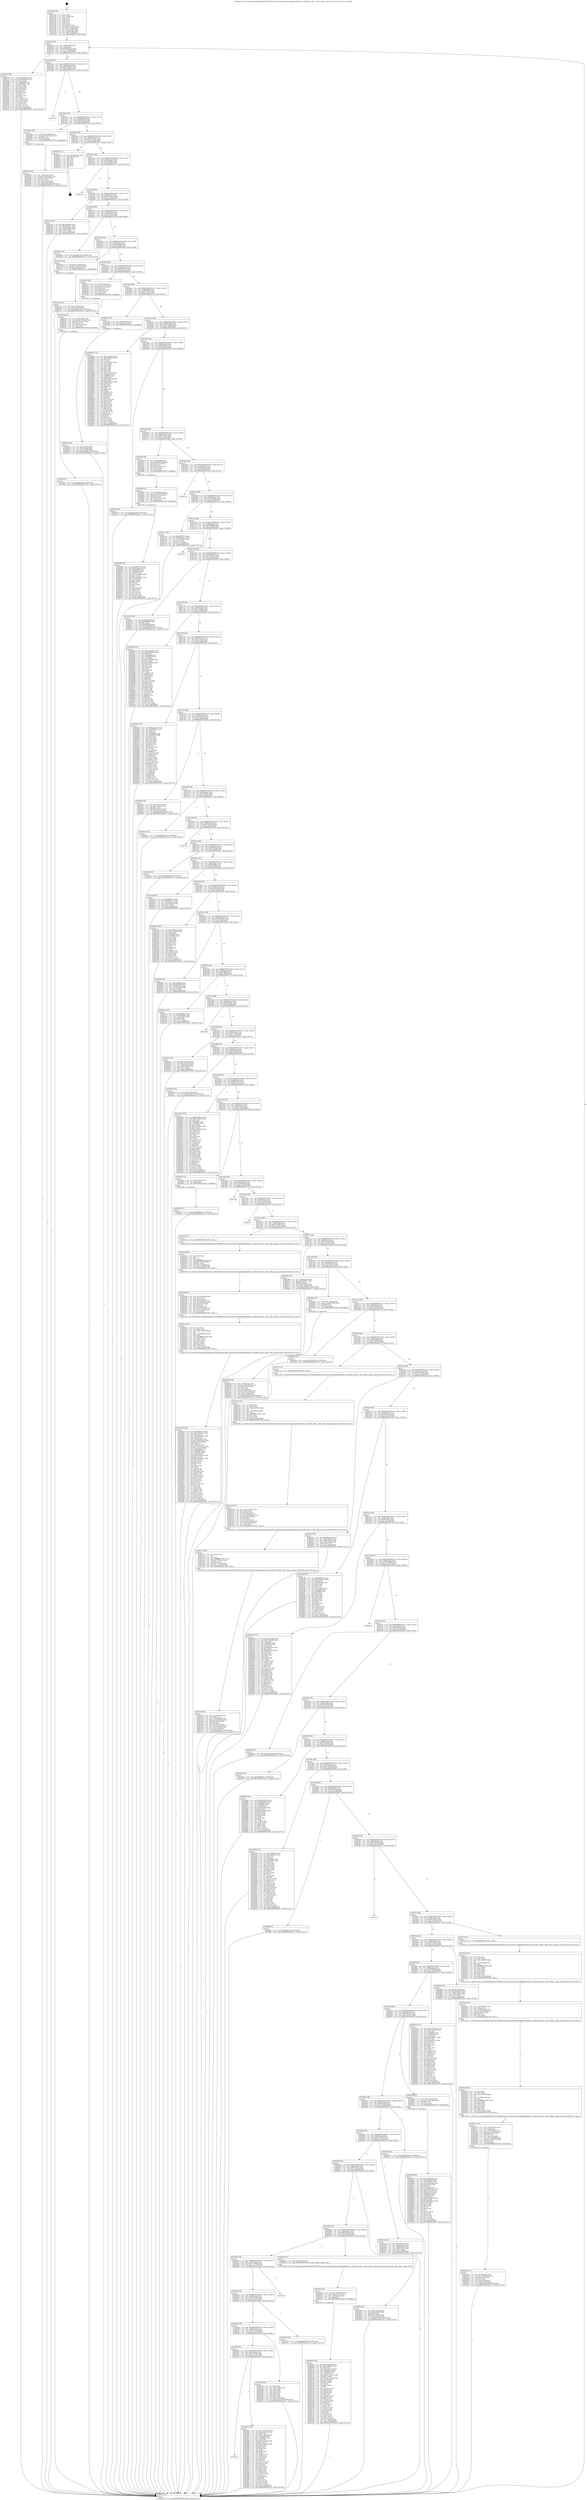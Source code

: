 digraph "0x401a30" {
  label = "0x401a30 (/mnt/c/Users/mathe/Desktop/tcc/POCII/binaries/extr_linuxdriversstagingmediadavinci_vpfevpfe_video.c_vpfe_video_is_pipe_ready_Final-ollvm.out::main(0))"
  labelloc = "t"
  node[shape=record]

  Entry [label="",width=0.3,height=0.3,shape=circle,fillcolor=black,style=filled]
  "0x401a62" [label="{
     0x401a62 [32]\l
     | [instrs]\l
     &nbsp;&nbsp;0x401a62 \<+6\>: mov -0x84(%rbp),%eax\l
     &nbsp;&nbsp;0x401a68 \<+2\>: mov %eax,%ecx\l
     &nbsp;&nbsp;0x401a6a \<+6\>: sub $0x80d9b57c,%ecx\l
     &nbsp;&nbsp;0x401a70 \<+6\>: mov %eax,-0x88(%rbp)\l
     &nbsp;&nbsp;0x401a76 \<+6\>: mov %ecx,-0x8c(%rbp)\l
     &nbsp;&nbsp;0x401a7c \<+6\>: je 0000000000402a7a \<main+0x104a\>\l
  }"]
  "0x402a7a" [label="{
     0x402a7a [86]\l
     | [instrs]\l
     &nbsp;&nbsp;0x402a7a \<+5\>: mov $0x9650f501,%eax\l
     &nbsp;&nbsp;0x402a7f \<+5\>: mov $0x2b08fc29,%ecx\l
     &nbsp;&nbsp;0x402a84 \<+2\>: xor %edx,%edx\l
     &nbsp;&nbsp;0x402a86 \<+7\>: mov 0x406068,%esi\l
     &nbsp;&nbsp;0x402a8d \<+7\>: mov 0x40606c,%edi\l
     &nbsp;&nbsp;0x402a94 \<+3\>: sub $0x1,%edx\l
     &nbsp;&nbsp;0x402a97 \<+3\>: mov %esi,%r8d\l
     &nbsp;&nbsp;0x402a9a \<+3\>: add %edx,%r8d\l
     &nbsp;&nbsp;0x402a9d \<+4\>: imul %r8d,%esi\l
     &nbsp;&nbsp;0x402aa1 \<+3\>: and $0x1,%esi\l
     &nbsp;&nbsp;0x402aa4 \<+3\>: cmp $0x0,%esi\l
     &nbsp;&nbsp;0x402aa7 \<+4\>: sete %r9b\l
     &nbsp;&nbsp;0x402aab \<+3\>: cmp $0xa,%edi\l
     &nbsp;&nbsp;0x402aae \<+4\>: setl %r10b\l
     &nbsp;&nbsp;0x402ab2 \<+3\>: mov %r9b,%r11b\l
     &nbsp;&nbsp;0x402ab5 \<+3\>: and %r10b,%r11b\l
     &nbsp;&nbsp;0x402ab8 \<+3\>: xor %r10b,%r9b\l
     &nbsp;&nbsp;0x402abb \<+3\>: or %r9b,%r11b\l
     &nbsp;&nbsp;0x402abe \<+4\>: test $0x1,%r11b\l
     &nbsp;&nbsp;0x402ac2 \<+3\>: cmovne %ecx,%eax\l
     &nbsp;&nbsp;0x402ac5 \<+6\>: mov %eax,-0x84(%rbp)\l
     &nbsp;&nbsp;0x402acb \<+5\>: jmp 000000000040321c \<main+0x17ec\>\l
  }"]
  "0x401a82" [label="{
     0x401a82 [28]\l
     | [instrs]\l
     &nbsp;&nbsp;0x401a82 \<+5\>: jmp 0000000000401a87 \<main+0x57\>\l
     &nbsp;&nbsp;0x401a87 \<+6\>: mov -0x88(%rbp),%eax\l
     &nbsp;&nbsp;0x401a8d \<+5\>: sub $0x835ae631,%eax\l
     &nbsp;&nbsp;0x401a92 \<+6\>: mov %eax,-0x90(%rbp)\l
     &nbsp;&nbsp;0x401a98 \<+6\>: je 0000000000403154 \<main+0x1724\>\l
  }"]
  Exit [label="",width=0.3,height=0.3,shape=circle,fillcolor=black,style=filled,peripheries=2]
  "0x403154" [label="{
     0x403154\l
  }", style=dashed]
  "0x401a9e" [label="{
     0x401a9e [28]\l
     | [instrs]\l
     &nbsp;&nbsp;0x401a9e \<+5\>: jmp 0000000000401aa3 \<main+0x73\>\l
     &nbsp;&nbsp;0x401aa3 \<+6\>: mov -0x88(%rbp),%eax\l
     &nbsp;&nbsp;0x401aa9 \<+5\>: sub $0x880a95a0,%eax\l
     &nbsp;&nbsp;0x401aae \<+6\>: mov %eax,-0x94(%rbp)\l
     &nbsp;&nbsp;0x401ab4 \<+6\>: je 0000000000402561 \<main+0xb31\>\l
  }"]
  "0x402112" [label="{
     0x402112\l
  }", style=dashed]
  "0x402561" [label="{
     0x402561 [23]\l
     | [instrs]\l
     &nbsp;&nbsp;0x402561 \<+7\>: movl $0x1,-0x68(%rbp)\l
     &nbsp;&nbsp;0x402568 \<+4\>: movslq -0x68(%rbp),%rax\l
     &nbsp;&nbsp;0x40256c \<+4\>: shl $0x3,%rax\l
     &nbsp;&nbsp;0x402570 \<+3\>: mov %rax,%rdi\l
     &nbsp;&nbsp;0x402573 \<+5\>: call 0000000000401050 \<malloc@plt\>\l
     | [calls]\l
     &nbsp;&nbsp;0x401050 \{1\} (unknown)\l
  }"]
  "0x401aba" [label="{
     0x401aba [28]\l
     | [instrs]\l
     &nbsp;&nbsp;0x401aba \<+5\>: jmp 0000000000401abf \<main+0x8f\>\l
     &nbsp;&nbsp;0x401abf \<+6\>: mov -0x88(%rbp),%eax\l
     &nbsp;&nbsp;0x401ac5 \<+5\>: sub $0x9082c7e0,%eax\l
     &nbsp;&nbsp;0x401aca \<+6\>: mov %eax,-0x98(%rbp)\l
     &nbsp;&nbsp;0x401ad0 \<+6\>: je 0000000000403007 \<main+0x15d7\>\l
  }"]
  "0x402f5e" [label="{
     0x402f5e [154]\l
     | [instrs]\l
     &nbsp;&nbsp;0x402f5e \<+5\>: mov $0x713707db,%eax\l
     &nbsp;&nbsp;0x402f63 \<+5\>: mov $0x40256196,%ecx\l
     &nbsp;&nbsp;0x402f68 \<+2\>: mov $0x1,%dl\l
     &nbsp;&nbsp;0x402f6a \<+7\>: movl $0x0,-0x34(%rbp)\l
     &nbsp;&nbsp;0x402f71 \<+7\>: mov 0x406068,%esi\l
     &nbsp;&nbsp;0x402f78 \<+7\>: mov 0x40606c,%edi\l
     &nbsp;&nbsp;0x402f7f \<+3\>: mov %esi,%r8d\l
     &nbsp;&nbsp;0x402f82 \<+7\>: sub $0x3c5cee04,%r8d\l
     &nbsp;&nbsp;0x402f89 \<+4\>: sub $0x1,%r8d\l
     &nbsp;&nbsp;0x402f8d \<+7\>: add $0x3c5cee04,%r8d\l
     &nbsp;&nbsp;0x402f94 \<+4\>: imul %r8d,%esi\l
     &nbsp;&nbsp;0x402f98 \<+3\>: and $0x1,%esi\l
     &nbsp;&nbsp;0x402f9b \<+3\>: cmp $0x0,%esi\l
     &nbsp;&nbsp;0x402f9e \<+4\>: sete %r9b\l
     &nbsp;&nbsp;0x402fa2 \<+3\>: cmp $0xa,%edi\l
     &nbsp;&nbsp;0x402fa5 \<+4\>: setl %r10b\l
     &nbsp;&nbsp;0x402fa9 \<+3\>: mov %r9b,%r11b\l
     &nbsp;&nbsp;0x402fac \<+4\>: xor $0xff,%r11b\l
     &nbsp;&nbsp;0x402fb0 \<+3\>: mov %r10b,%bl\l
     &nbsp;&nbsp;0x402fb3 \<+3\>: xor $0xff,%bl\l
     &nbsp;&nbsp;0x402fb6 \<+3\>: xor $0x0,%dl\l
     &nbsp;&nbsp;0x402fb9 \<+3\>: mov %r11b,%r14b\l
     &nbsp;&nbsp;0x402fbc \<+4\>: and $0x0,%r14b\l
     &nbsp;&nbsp;0x402fc0 \<+3\>: and %dl,%r9b\l
     &nbsp;&nbsp;0x402fc3 \<+3\>: mov %bl,%r15b\l
     &nbsp;&nbsp;0x402fc6 \<+4\>: and $0x0,%r15b\l
     &nbsp;&nbsp;0x402fca \<+3\>: and %dl,%r10b\l
     &nbsp;&nbsp;0x402fcd \<+3\>: or %r9b,%r14b\l
     &nbsp;&nbsp;0x402fd0 \<+3\>: or %r10b,%r15b\l
     &nbsp;&nbsp;0x402fd3 \<+3\>: xor %r15b,%r14b\l
     &nbsp;&nbsp;0x402fd6 \<+3\>: or %bl,%r11b\l
     &nbsp;&nbsp;0x402fd9 \<+4\>: xor $0xff,%r11b\l
     &nbsp;&nbsp;0x402fdd \<+3\>: or $0x0,%dl\l
     &nbsp;&nbsp;0x402fe0 \<+3\>: and %dl,%r11b\l
     &nbsp;&nbsp;0x402fe3 \<+3\>: or %r11b,%r14b\l
     &nbsp;&nbsp;0x402fe6 \<+4\>: test $0x1,%r14b\l
     &nbsp;&nbsp;0x402fea \<+3\>: cmovne %ecx,%eax\l
     &nbsp;&nbsp;0x402fed \<+6\>: mov %eax,-0x84(%rbp)\l
     &nbsp;&nbsp;0x402ff3 \<+5\>: jmp 000000000040321c \<main+0x17ec\>\l
  }"]
  "0x403007" [label="{
     0x403007 [21]\l
     | [instrs]\l
     &nbsp;&nbsp;0x403007 \<+3\>: mov -0x34(%rbp),%eax\l
     &nbsp;&nbsp;0x40300a \<+7\>: add $0x198,%rsp\l
     &nbsp;&nbsp;0x403011 \<+1\>: pop %rbx\l
     &nbsp;&nbsp;0x403012 \<+2\>: pop %r12\l
     &nbsp;&nbsp;0x403014 \<+2\>: pop %r13\l
     &nbsp;&nbsp;0x403016 \<+2\>: pop %r14\l
     &nbsp;&nbsp;0x403018 \<+2\>: pop %r15\l
     &nbsp;&nbsp;0x40301a \<+1\>: pop %rbp\l
     &nbsp;&nbsp;0x40301b \<+1\>: ret\l
  }"]
  "0x401ad6" [label="{
     0x401ad6 [28]\l
     | [instrs]\l
     &nbsp;&nbsp;0x401ad6 \<+5\>: jmp 0000000000401adb \<main+0xab\>\l
     &nbsp;&nbsp;0x401adb \<+6\>: mov -0x88(%rbp),%eax\l
     &nbsp;&nbsp;0x401ae1 \<+5\>: sub $0x9650f501,%eax\l
     &nbsp;&nbsp;0x401ae6 \<+6\>: mov %eax,-0x9c(%rbp)\l
     &nbsp;&nbsp;0x401aec \<+6\>: je 0000000000403163 \<main+0x1733\>\l
  }"]
  "0x402e99" [label="{
     0x402e99 [15]\l
     | [instrs]\l
     &nbsp;&nbsp;0x402e99 \<+10\>: movl $0x590b8d2b,-0x84(%rbp)\l
     &nbsp;&nbsp;0x402ea3 \<+5\>: jmp 000000000040321c \<main+0x17ec\>\l
  }"]
  "0x403163" [label="{
     0x403163\l
  }", style=dashed]
  "0x401af2" [label="{
     0x401af2 [28]\l
     | [instrs]\l
     &nbsp;&nbsp;0x401af2 \<+5\>: jmp 0000000000401af7 \<main+0xc7\>\l
     &nbsp;&nbsp;0x401af7 \<+6\>: mov -0x88(%rbp),%eax\l
     &nbsp;&nbsp;0x401afd \<+5\>: sub $0x99301653,%eax\l
     &nbsp;&nbsp;0x401b02 \<+6\>: mov %eax,-0xa0(%rbp)\l
     &nbsp;&nbsp;0x401b08 \<+6\>: je 00000000004021c6 \<main+0x796\>\l
  }"]
  "0x402df8" [label="{
     0x402df8 [100]\l
     | [instrs]\l
     &nbsp;&nbsp;0x402df8 \<+5\>: mov $0x47b947d9,%edx\l
     &nbsp;&nbsp;0x402dfd \<+5\>: mov $0xd7692e29,%esi\l
     &nbsp;&nbsp;0x402e02 \<+8\>: mov 0x406068,%r8d\l
     &nbsp;&nbsp;0x402e0a \<+8\>: mov 0x40606c,%r9d\l
     &nbsp;&nbsp;0x402e12 \<+3\>: mov %r8d,%r10d\l
     &nbsp;&nbsp;0x402e15 \<+7\>: sub $0x1ce47694,%r10d\l
     &nbsp;&nbsp;0x402e1c \<+4\>: sub $0x1,%r10d\l
     &nbsp;&nbsp;0x402e20 \<+7\>: add $0x1ce47694,%r10d\l
     &nbsp;&nbsp;0x402e27 \<+4\>: imul %r10d,%r8d\l
     &nbsp;&nbsp;0x402e2b \<+4\>: and $0x1,%r8d\l
     &nbsp;&nbsp;0x402e2f \<+4\>: cmp $0x0,%r8d\l
     &nbsp;&nbsp;0x402e33 \<+4\>: sete %r11b\l
     &nbsp;&nbsp;0x402e37 \<+4\>: cmp $0xa,%r9d\l
     &nbsp;&nbsp;0x402e3b \<+3\>: setl %bl\l
     &nbsp;&nbsp;0x402e3e \<+3\>: mov %r11b,%r14b\l
     &nbsp;&nbsp;0x402e41 \<+3\>: and %bl,%r14b\l
     &nbsp;&nbsp;0x402e44 \<+3\>: xor %bl,%r11b\l
     &nbsp;&nbsp;0x402e47 \<+3\>: or %r11b,%r14b\l
     &nbsp;&nbsp;0x402e4a \<+4\>: test $0x1,%r14b\l
     &nbsp;&nbsp;0x402e4e \<+3\>: cmovne %esi,%edx\l
     &nbsp;&nbsp;0x402e51 \<+6\>: mov %edx,-0x84(%rbp)\l
     &nbsp;&nbsp;0x402e57 \<+5\>: jmp 000000000040321c \<main+0x17ec\>\l
  }"]
  "0x4021c6" [label="{
     0x4021c6 [30]\l
     | [instrs]\l
     &nbsp;&nbsp;0x4021c6 \<+5\>: mov $0xc7ed4fea,%eax\l
     &nbsp;&nbsp;0x4021cb \<+5\>: mov $0x55b12d73,%ecx\l
     &nbsp;&nbsp;0x4021d0 \<+3\>: mov -0x54(%rbp),%edx\l
     &nbsp;&nbsp;0x4021d3 \<+3\>: cmp -0x48(%rbp),%edx\l
     &nbsp;&nbsp;0x4021d6 \<+3\>: cmovl %ecx,%eax\l
     &nbsp;&nbsp;0x4021d9 \<+6\>: mov %eax,-0x84(%rbp)\l
     &nbsp;&nbsp;0x4021df \<+5\>: jmp 000000000040321c \<main+0x17ec\>\l
  }"]
  "0x401b0e" [label="{
     0x401b0e [28]\l
     | [instrs]\l
     &nbsp;&nbsp;0x401b0e \<+5\>: jmp 0000000000401b13 \<main+0xe3\>\l
     &nbsp;&nbsp;0x401b13 \<+6\>: mov -0x88(%rbp),%eax\l
     &nbsp;&nbsp;0x401b19 \<+5\>: sub $0x9a0b9fc5,%eax\l
     &nbsp;&nbsp;0x401b1e \<+6\>: mov %eax,-0xa4(%rbp)\l
     &nbsp;&nbsp;0x401b24 \<+6\>: je 000000000040290f \<main+0xedf\>\l
  }"]
  "0x402ddd" [label="{
     0x402ddd [27]\l
     | [instrs]\l
     &nbsp;&nbsp;0x402ddd \<+4\>: mov -0x50(%rbp),%rax\l
     &nbsp;&nbsp;0x402de1 \<+4\>: movslq -0x80(%rbp),%rcx\l
     &nbsp;&nbsp;0x402de5 \<+4\>: imul $0x18,%rcx,%rcx\l
     &nbsp;&nbsp;0x402de9 \<+3\>: add %rcx,%rax\l
     &nbsp;&nbsp;0x402dec \<+4\>: mov 0x10(%rax),%rax\l
     &nbsp;&nbsp;0x402df0 \<+3\>: mov %rax,%rdi\l
     &nbsp;&nbsp;0x402df3 \<+5\>: call 0000000000401030 \<free@plt\>\l
     | [calls]\l
     &nbsp;&nbsp;0x401030 \{1\} (unknown)\l
  }"]
  "0x40290f" [label="{
     0x40290f [15]\l
     | [instrs]\l
     &nbsp;&nbsp;0x40290f \<+10\>: movl $0xe85d3140,-0x84(%rbp)\l
     &nbsp;&nbsp;0x402919 \<+5\>: jmp 000000000040321c \<main+0x17ec\>\l
  }"]
  "0x401b2a" [label="{
     0x401b2a [28]\l
     | [instrs]\l
     &nbsp;&nbsp;0x401b2a \<+5\>: jmp 0000000000401b2f \<main+0xff\>\l
     &nbsp;&nbsp;0x401b2f \<+6\>: mov -0x88(%rbp),%eax\l
     &nbsp;&nbsp;0x401b35 \<+5\>: sub $0xa64ebbb0,%eax\l
     &nbsp;&nbsp;0x401b3a \<+6\>: mov %eax,-0xa8(%rbp)\l
     &nbsp;&nbsp;0x401b40 \<+6\>: je 0000000000402198 \<main+0x768\>\l
  }"]
  "0x402cff" [label="{
     0x402cff [15]\l
     | [instrs]\l
     &nbsp;&nbsp;0x402cff \<+10\>: movl $0xcbfc62e0,-0x84(%rbp)\l
     &nbsp;&nbsp;0x402d09 \<+5\>: jmp 000000000040321c \<main+0x17ec\>\l
  }"]
  "0x402198" [label="{
     0x402198 [20]\l
     | [instrs]\l
     &nbsp;&nbsp;0x402198 \<+7\>: movl $0x1,-0x48(%rbp)\l
     &nbsp;&nbsp;0x40219f \<+4\>: movslq -0x48(%rbp),%rax\l
     &nbsp;&nbsp;0x4021a3 \<+4\>: imul $0x18,%rax,%rdi\l
     &nbsp;&nbsp;0x4021a7 \<+5\>: call 0000000000401050 \<malloc@plt\>\l
     | [calls]\l
     &nbsp;&nbsp;0x401050 \{1\} (unknown)\l
  }"]
  "0x401b46" [label="{
     0x401b46 [28]\l
     | [instrs]\l
     &nbsp;&nbsp;0x401b46 \<+5\>: jmp 0000000000401b4b \<main+0x11b\>\l
     &nbsp;&nbsp;0x401b4b \<+6\>: mov -0x88(%rbp),%eax\l
     &nbsp;&nbsp;0x401b51 \<+5\>: sub $0xa85f0112,%eax\l
     &nbsp;&nbsp;0x401b56 \<+6\>: mov %eax,-0xac(%rbp)\l
     &nbsp;&nbsp;0x401b5c \<+6\>: je 0000000000402cc6 \<main+0x1296\>\l
  }"]
  "0x402ce4" [label="{
     0x402ce4 [27]\l
     | [instrs]\l
     &nbsp;&nbsp;0x402ce4 \<+4\>: mov -0x50(%rbp),%rax\l
     &nbsp;&nbsp;0x402ce8 \<+4\>: movslq -0x7c(%rbp),%rcx\l
     &nbsp;&nbsp;0x402cec \<+4\>: imul $0x18,%rcx,%rcx\l
     &nbsp;&nbsp;0x402cf0 \<+3\>: add %rcx,%rax\l
     &nbsp;&nbsp;0x402cf3 \<+4\>: mov 0x8(%rax),%rax\l
     &nbsp;&nbsp;0x402cf7 \<+3\>: mov %rax,%rdi\l
     &nbsp;&nbsp;0x402cfa \<+5\>: call 0000000000401030 \<free@plt\>\l
     | [calls]\l
     &nbsp;&nbsp;0x401030 \{1\} (unknown)\l
  }"]
  "0x402cc6" [label="{
     0x402cc6 [30]\l
     | [instrs]\l
     &nbsp;&nbsp;0x402cc6 \<+4\>: mov -0x50(%rbp),%rax\l
     &nbsp;&nbsp;0x402cca \<+4\>: movslq -0x7c(%rbp),%rcx\l
     &nbsp;&nbsp;0x402cce \<+4\>: imul $0x18,%rcx,%rcx\l
     &nbsp;&nbsp;0x402cd2 \<+3\>: add %rcx,%rax\l
     &nbsp;&nbsp;0x402cd5 \<+4\>: mov 0x8(%rax),%rax\l
     &nbsp;&nbsp;0x402cd9 \<+3\>: mov (%rax),%rax\l
     &nbsp;&nbsp;0x402cdc \<+3\>: mov %rax,%rdi\l
     &nbsp;&nbsp;0x402cdf \<+5\>: call 0000000000401030 \<free@plt\>\l
     | [calls]\l
     &nbsp;&nbsp;0x401030 \{1\} (unknown)\l
  }"]
  "0x401b62" [label="{
     0x401b62 [28]\l
     | [instrs]\l
     &nbsp;&nbsp;0x401b62 \<+5\>: jmp 0000000000401b67 \<main+0x137\>\l
     &nbsp;&nbsp;0x401b67 \<+6\>: mov -0x88(%rbp),%eax\l
     &nbsp;&nbsp;0x401b6d \<+5\>: sub $0xab57f817,%eax\l
     &nbsp;&nbsp;0x401b72 \<+6\>: mov %eax,-0xb0(%rbp)\l
     &nbsp;&nbsp;0x401b78 \<+6\>: je 0000000000402155 \<main+0x725\>\l
  }"]
  "0x402bf5" [label="{
     0x402bf5 [164]\l
     | [instrs]\l
     &nbsp;&nbsp;0x402bf5 \<+5\>: mov $0x13322292,%esi\l
     &nbsp;&nbsp;0x402bfa \<+5\>: mov $0xb83f9c49,%ecx\l
     &nbsp;&nbsp;0x402bff \<+2\>: mov $0x1,%dl\l
     &nbsp;&nbsp;0x402c01 \<+7\>: movl $0x0,-0x7c(%rbp)\l
     &nbsp;&nbsp;0x402c08 \<+8\>: mov 0x406068,%r8d\l
     &nbsp;&nbsp;0x402c10 \<+8\>: mov 0x40606c,%r9d\l
     &nbsp;&nbsp;0x402c18 \<+3\>: mov %r8d,%r10d\l
     &nbsp;&nbsp;0x402c1b \<+7\>: add $0x35a71c1e,%r10d\l
     &nbsp;&nbsp;0x402c22 \<+4\>: sub $0x1,%r10d\l
     &nbsp;&nbsp;0x402c26 \<+7\>: sub $0x35a71c1e,%r10d\l
     &nbsp;&nbsp;0x402c2d \<+4\>: imul %r10d,%r8d\l
     &nbsp;&nbsp;0x402c31 \<+4\>: and $0x1,%r8d\l
     &nbsp;&nbsp;0x402c35 \<+4\>: cmp $0x0,%r8d\l
     &nbsp;&nbsp;0x402c39 \<+4\>: sete %r11b\l
     &nbsp;&nbsp;0x402c3d \<+4\>: cmp $0xa,%r9d\l
     &nbsp;&nbsp;0x402c41 \<+3\>: setl %bl\l
     &nbsp;&nbsp;0x402c44 \<+3\>: mov %r11b,%r14b\l
     &nbsp;&nbsp;0x402c47 \<+4\>: xor $0xff,%r14b\l
     &nbsp;&nbsp;0x402c4b \<+3\>: mov %bl,%r15b\l
     &nbsp;&nbsp;0x402c4e \<+4\>: xor $0xff,%r15b\l
     &nbsp;&nbsp;0x402c52 \<+3\>: xor $0x1,%dl\l
     &nbsp;&nbsp;0x402c55 \<+3\>: mov %r14b,%r12b\l
     &nbsp;&nbsp;0x402c58 \<+4\>: and $0xff,%r12b\l
     &nbsp;&nbsp;0x402c5c \<+3\>: and %dl,%r11b\l
     &nbsp;&nbsp;0x402c5f \<+3\>: mov %r15b,%r13b\l
     &nbsp;&nbsp;0x402c62 \<+4\>: and $0xff,%r13b\l
     &nbsp;&nbsp;0x402c66 \<+2\>: and %dl,%bl\l
     &nbsp;&nbsp;0x402c68 \<+3\>: or %r11b,%r12b\l
     &nbsp;&nbsp;0x402c6b \<+3\>: or %bl,%r13b\l
     &nbsp;&nbsp;0x402c6e \<+3\>: xor %r13b,%r12b\l
     &nbsp;&nbsp;0x402c71 \<+3\>: or %r15b,%r14b\l
     &nbsp;&nbsp;0x402c74 \<+4\>: xor $0xff,%r14b\l
     &nbsp;&nbsp;0x402c78 \<+3\>: or $0x1,%dl\l
     &nbsp;&nbsp;0x402c7b \<+3\>: and %dl,%r14b\l
     &nbsp;&nbsp;0x402c7e \<+3\>: or %r14b,%r12b\l
     &nbsp;&nbsp;0x402c81 \<+4\>: test $0x1,%r12b\l
     &nbsp;&nbsp;0x402c85 \<+3\>: cmovne %ecx,%esi\l
     &nbsp;&nbsp;0x402c88 \<+6\>: mov %esi,-0x84(%rbp)\l
     &nbsp;&nbsp;0x402c8e \<+6\>: mov %eax,-0x1a8(%rbp)\l
     &nbsp;&nbsp;0x402c94 \<+5\>: jmp 000000000040321c \<main+0x17ec\>\l
  }"]
  "0x402155" [label="{
     0x402155 [13]\l
     | [instrs]\l
     &nbsp;&nbsp;0x402155 \<+4\>: mov -0x40(%rbp),%rax\l
     &nbsp;&nbsp;0x402159 \<+4\>: mov 0x8(%rax),%rdi\l
     &nbsp;&nbsp;0x40215d \<+5\>: call 0000000000401060 \<atoi@plt\>\l
     | [calls]\l
     &nbsp;&nbsp;0x401060 \{1\} (unknown)\l
  }"]
  "0x401b7e" [label="{
     0x401b7e [28]\l
     | [instrs]\l
     &nbsp;&nbsp;0x401b7e \<+5\>: jmp 0000000000401b83 \<main+0x153\>\l
     &nbsp;&nbsp;0x401b83 \<+6\>: mov -0x88(%rbp),%eax\l
     &nbsp;&nbsp;0x401b89 \<+5\>: sub $0xb433e980,%eax\l
     &nbsp;&nbsp;0x401b8e \<+6\>: mov %eax,-0xb4(%rbp)\l
     &nbsp;&nbsp;0x401b94 \<+6\>: je 0000000000402863 \<main+0xe33\>\l
  }"]
  "0x402bde" [label="{
     0x402bde [23]\l
     | [instrs]\l
     &nbsp;&nbsp;0x402bde \<+10\>: movabs $0x4040b6,%rdi\l
     &nbsp;&nbsp;0x402be8 \<+3\>: mov %eax,-0x78(%rbp)\l
     &nbsp;&nbsp;0x402beb \<+3\>: mov -0x78(%rbp),%esi\l
     &nbsp;&nbsp;0x402bee \<+2\>: mov $0x0,%al\l
     &nbsp;&nbsp;0x402bf0 \<+5\>: call 0000000000401040 \<printf@plt\>\l
     | [calls]\l
     &nbsp;&nbsp;0x401040 \{1\} (unknown)\l
  }"]
  "0x402863" [label="{
     0x402863 [172]\l
     | [instrs]\l
     &nbsp;&nbsp;0x402863 \<+5\>: mov $0x12ad55b4,%eax\l
     &nbsp;&nbsp;0x402868 \<+5\>: mov $0x9a0b9fc5,%ecx\l
     &nbsp;&nbsp;0x40286d \<+2\>: mov $0x1,%dl\l
     &nbsp;&nbsp;0x40286f \<+2\>: xor %esi,%esi\l
     &nbsp;&nbsp;0x402871 \<+3\>: mov -0x74(%rbp),%edi\l
     &nbsp;&nbsp;0x402874 \<+3\>: mov %esi,%r8d\l
     &nbsp;&nbsp;0x402877 \<+3\>: sub %edi,%r8d\l
     &nbsp;&nbsp;0x40287a \<+2\>: mov %esi,%edi\l
     &nbsp;&nbsp;0x40287c \<+3\>: sub $0x1,%edi\l
     &nbsp;&nbsp;0x40287f \<+3\>: add %edi,%r8d\l
     &nbsp;&nbsp;0x402882 \<+3\>: sub %r8d,%esi\l
     &nbsp;&nbsp;0x402885 \<+3\>: mov %esi,-0x74(%rbp)\l
     &nbsp;&nbsp;0x402888 \<+7\>: mov 0x406068,%esi\l
     &nbsp;&nbsp;0x40288f \<+7\>: mov 0x40606c,%edi\l
     &nbsp;&nbsp;0x402896 \<+3\>: mov %esi,%r8d\l
     &nbsp;&nbsp;0x402899 \<+7\>: sub $0x8aba619a,%r8d\l
     &nbsp;&nbsp;0x4028a0 \<+4\>: sub $0x1,%r8d\l
     &nbsp;&nbsp;0x4028a4 \<+7\>: add $0x8aba619a,%r8d\l
     &nbsp;&nbsp;0x4028ab \<+4\>: imul %r8d,%esi\l
     &nbsp;&nbsp;0x4028af \<+3\>: and $0x1,%esi\l
     &nbsp;&nbsp;0x4028b2 \<+3\>: cmp $0x0,%esi\l
     &nbsp;&nbsp;0x4028b5 \<+4\>: sete %r9b\l
     &nbsp;&nbsp;0x4028b9 \<+3\>: cmp $0xa,%edi\l
     &nbsp;&nbsp;0x4028bc \<+4\>: setl %r10b\l
     &nbsp;&nbsp;0x4028c0 \<+3\>: mov %r9b,%r11b\l
     &nbsp;&nbsp;0x4028c3 \<+4\>: xor $0xff,%r11b\l
     &nbsp;&nbsp;0x4028c7 \<+3\>: mov %r10b,%bl\l
     &nbsp;&nbsp;0x4028ca \<+3\>: xor $0xff,%bl\l
     &nbsp;&nbsp;0x4028cd \<+3\>: xor $0x0,%dl\l
     &nbsp;&nbsp;0x4028d0 \<+3\>: mov %r11b,%r14b\l
     &nbsp;&nbsp;0x4028d3 \<+4\>: and $0x0,%r14b\l
     &nbsp;&nbsp;0x4028d7 \<+3\>: and %dl,%r9b\l
     &nbsp;&nbsp;0x4028da \<+3\>: mov %bl,%r15b\l
     &nbsp;&nbsp;0x4028dd \<+4\>: and $0x0,%r15b\l
     &nbsp;&nbsp;0x4028e1 \<+3\>: and %dl,%r10b\l
     &nbsp;&nbsp;0x4028e4 \<+3\>: or %r9b,%r14b\l
     &nbsp;&nbsp;0x4028e7 \<+3\>: or %r10b,%r15b\l
     &nbsp;&nbsp;0x4028ea \<+3\>: xor %r15b,%r14b\l
     &nbsp;&nbsp;0x4028ed \<+3\>: or %bl,%r11b\l
     &nbsp;&nbsp;0x4028f0 \<+4\>: xor $0xff,%r11b\l
     &nbsp;&nbsp;0x4028f4 \<+3\>: or $0x0,%dl\l
     &nbsp;&nbsp;0x4028f7 \<+3\>: and %dl,%r11b\l
     &nbsp;&nbsp;0x4028fa \<+3\>: or %r11b,%r14b\l
     &nbsp;&nbsp;0x4028fd \<+4\>: test $0x1,%r14b\l
     &nbsp;&nbsp;0x402901 \<+3\>: cmovne %ecx,%eax\l
     &nbsp;&nbsp;0x402904 \<+6\>: mov %eax,-0x84(%rbp)\l
     &nbsp;&nbsp;0x40290a \<+5\>: jmp 000000000040321c \<main+0x17ec\>\l
  }"]
  "0x401b9a" [label="{
     0x401b9a [28]\l
     | [instrs]\l
     &nbsp;&nbsp;0x401b9a \<+5\>: jmp 0000000000401b9f \<main+0x16f\>\l
     &nbsp;&nbsp;0x401b9f \<+6\>: mov -0x88(%rbp),%eax\l
     &nbsp;&nbsp;0x401ba5 \<+5\>: sub $0xb83f9c49,%eax\l
     &nbsp;&nbsp;0x401baa \<+6\>: mov %eax,-0xb8(%rbp)\l
     &nbsp;&nbsp;0x401bb0 \<+6\>: je 0000000000402c99 \<main+0x1269\>\l
  }"]
  "0x40279a" [label="{
     0x40279a [54]\l
     | [instrs]\l
     &nbsp;&nbsp;0x40279a \<+6\>: mov -0x1a4(%rbp),%ecx\l
     &nbsp;&nbsp;0x4027a0 \<+3\>: imul %eax,%ecx\l
     &nbsp;&nbsp;0x4027a3 \<+4\>: mov -0x50(%rbp),%rdi\l
     &nbsp;&nbsp;0x4027a7 \<+4\>: movslq -0x54(%rbp),%r8\l
     &nbsp;&nbsp;0x4027ab \<+4\>: imul $0x18,%r8,%r8\l
     &nbsp;&nbsp;0x4027af \<+3\>: add %r8,%rdi\l
     &nbsp;&nbsp;0x4027b2 \<+4\>: mov 0x10(%rdi),%rdi\l
     &nbsp;&nbsp;0x4027b6 \<+4\>: movslq -0x6c(%rbp),%r8\l
     &nbsp;&nbsp;0x4027ba \<+4\>: mov (%rdi,%r8,8),%rdi\l
     &nbsp;&nbsp;0x4027be \<+3\>: mov %ecx,0x8(%rdi)\l
     &nbsp;&nbsp;0x4027c1 \<+10\>: movl $0x2f31d5a1,-0x84(%rbp)\l
     &nbsp;&nbsp;0x4027cb \<+5\>: jmp 000000000040321c \<main+0x17ec\>\l
  }"]
  "0x402c99" [label="{
     0x402c99 [15]\l
     | [instrs]\l
     &nbsp;&nbsp;0x402c99 \<+10\>: movl $0xdd6420ff,-0x84(%rbp)\l
     &nbsp;&nbsp;0x402ca3 \<+5\>: jmp 000000000040321c \<main+0x17ec\>\l
  }"]
  "0x401bb6" [label="{
     0x401bb6 [28]\l
     | [instrs]\l
     &nbsp;&nbsp;0x401bb6 \<+5\>: jmp 0000000000401bbb \<main+0x18b\>\l
     &nbsp;&nbsp;0x401bbb \<+6\>: mov -0x88(%rbp),%eax\l
     &nbsp;&nbsp;0x401bc1 \<+5\>: sub $0xb85c90e5,%eax\l
     &nbsp;&nbsp;0x401bc6 \<+6\>: mov %eax,-0xbc(%rbp)\l
     &nbsp;&nbsp;0x401bcc \<+6\>: je 0000000000402dbf \<main+0x138f\>\l
  }"]
  "0x402772" [label="{
     0x402772 [40]\l
     | [instrs]\l
     &nbsp;&nbsp;0x402772 \<+5\>: mov $0x2,%ecx\l
     &nbsp;&nbsp;0x402777 \<+1\>: cltd\l
     &nbsp;&nbsp;0x402778 \<+2\>: idiv %ecx\l
     &nbsp;&nbsp;0x40277a \<+6\>: imul $0xfffffffe,%edx,%ecx\l
     &nbsp;&nbsp;0x402780 \<+6\>: sub $0x71707eef,%ecx\l
     &nbsp;&nbsp;0x402786 \<+3\>: add $0x1,%ecx\l
     &nbsp;&nbsp;0x402789 \<+6\>: add $0x71707eef,%ecx\l
     &nbsp;&nbsp;0x40278f \<+6\>: mov %ecx,-0x1a4(%rbp)\l
     &nbsp;&nbsp;0x402795 \<+5\>: call 0000000000401160 \<next_i\>\l
     | [calls]\l
     &nbsp;&nbsp;0x401160 \{1\} (/mnt/c/Users/mathe/Desktop/tcc/POCII/binaries/extr_linuxdriversstagingmediadavinci_vpfevpfe_video.c_vpfe_video_is_pipe_ready_Final-ollvm.out::next_i)\l
  }"]
  "0x402dbf" [label="{
     0x402dbf [30]\l
     | [instrs]\l
     &nbsp;&nbsp;0x402dbf \<+4\>: mov -0x50(%rbp),%rax\l
     &nbsp;&nbsp;0x402dc3 \<+4\>: movslq -0x80(%rbp),%rcx\l
     &nbsp;&nbsp;0x402dc7 \<+4\>: imul $0x18,%rcx,%rcx\l
     &nbsp;&nbsp;0x402dcb \<+3\>: add %rcx,%rax\l
     &nbsp;&nbsp;0x402dce \<+4\>: mov 0x10(%rax),%rax\l
     &nbsp;&nbsp;0x402dd2 \<+3\>: mov (%rax),%rax\l
     &nbsp;&nbsp;0x402dd5 \<+3\>: mov %rax,%rdi\l
     &nbsp;&nbsp;0x402dd8 \<+5\>: call 0000000000401030 \<free@plt\>\l
     | [calls]\l
     &nbsp;&nbsp;0x401030 \{1\} (unknown)\l
  }"]
  "0x401bd2" [label="{
     0x401bd2 [28]\l
     | [instrs]\l
     &nbsp;&nbsp;0x401bd2 \<+5\>: jmp 0000000000401bd7 \<main+0x1a7\>\l
     &nbsp;&nbsp;0x401bd7 \<+6\>: mov -0x88(%rbp),%eax\l
     &nbsp;&nbsp;0x401bdd \<+5\>: sub $0xb88fa247,%eax\l
     &nbsp;&nbsp;0x401be2 \<+6\>: mov %eax,-0xc0(%rbp)\l
     &nbsp;&nbsp;0x401be8 \<+6\>: je 000000000040213a \<main+0x70a\>\l
  }"]
  "0x402743" [label="{
     0x402743 [47]\l
     | [instrs]\l
     &nbsp;&nbsp;0x402743 \<+6\>: mov -0x1a0(%rbp),%ecx\l
     &nbsp;&nbsp;0x402749 \<+3\>: imul %eax,%ecx\l
     &nbsp;&nbsp;0x40274c \<+3\>: movslq %ecx,%rdi\l
     &nbsp;&nbsp;0x40274f \<+4\>: mov -0x50(%rbp),%r8\l
     &nbsp;&nbsp;0x402753 \<+4\>: movslq -0x54(%rbp),%r9\l
     &nbsp;&nbsp;0x402757 \<+4\>: imul $0x18,%r9,%r9\l
     &nbsp;&nbsp;0x40275b \<+3\>: add %r9,%r8\l
     &nbsp;&nbsp;0x40275e \<+4\>: mov 0x10(%r8),%r8\l
     &nbsp;&nbsp;0x402762 \<+4\>: movslq -0x6c(%rbp),%r9\l
     &nbsp;&nbsp;0x402766 \<+4\>: mov (%r8,%r9,8),%r8\l
     &nbsp;&nbsp;0x40276a \<+3\>: mov %rdi,(%r8)\l
     &nbsp;&nbsp;0x40276d \<+5\>: call 0000000000401160 \<next_i\>\l
     | [calls]\l
     &nbsp;&nbsp;0x401160 \{1\} (/mnt/c/Users/mathe/Desktop/tcc/POCII/binaries/extr_linuxdriversstagingmediadavinci_vpfevpfe_video.c_vpfe_video_is_pipe_ready_Final-ollvm.out::next_i)\l
  }"]
  "0x40213a" [label="{
     0x40213a\l
  }", style=dashed]
  "0x401bee" [label="{
     0x401bee [28]\l
     | [instrs]\l
     &nbsp;&nbsp;0x401bee \<+5\>: jmp 0000000000401bf3 \<main+0x1c3\>\l
     &nbsp;&nbsp;0x401bf3 \<+6\>: mov -0x88(%rbp),%eax\l
     &nbsp;&nbsp;0x401bf9 \<+5\>: sub $0xbe088c91,%eax\l
     &nbsp;&nbsp;0x401bfe \<+6\>: mov %eax,-0xc4(%rbp)\l
     &nbsp;&nbsp;0x401c04 \<+6\>: je 000000000040211c \<main+0x6ec\>\l
  }"]
  "0x402717" [label="{
     0x402717 [44]\l
     | [instrs]\l
     &nbsp;&nbsp;0x402717 \<+2\>: xor %ecx,%ecx\l
     &nbsp;&nbsp;0x402719 \<+5\>: mov $0x2,%edx\l
     &nbsp;&nbsp;0x40271e \<+6\>: mov %edx,-0x19c(%rbp)\l
     &nbsp;&nbsp;0x402724 \<+1\>: cltd\l
     &nbsp;&nbsp;0x402725 \<+6\>: mov -0x19c(%rbp),%esi\l
     &nbsp;&nbsp;0x40272b \<+2\>: idiv %esi\l
     &nbsp;&nbsp;0x40272d \<+6\>: imul $0xfffffffe,%edx,%edx\l
     &nbsp;&nbsp;0x402733 \<+3\>: sub $0x1,%ecx\l
     &nbsp;&nbsp;0x402736 \<+2\>: sub %ecx,%edx\l
     &nbsp;&nbsp;0x402738 \<+6\>: mov %edx,-0x1a0(%rbp)\l
     &nbsp;&nbsp;0x40273e \<+5\>: call 0000000000401160 \<next_i\>\l
     | [calls]\l
     &nbsp;&nbsp;0x401160 \{1\} (/mnt/c/Users/mathe/Desktop/tcc/POCII/binaries/extr_linuxdriversstagingmediadavinci_vpfevpfe_video.c_vpfe_video_is_pipe_ready_Final-ollvm.out::next_i)\l
  }"]
  "0x40211c" [label="{
     0x40211c [30]\l
     | [instrs]\l
     &nbsp;&nbsp;0x40211c \<+5\>: mov $0xab57f817,%eax\l
     &nbsp;&nbsp;0x402121 \<+5\>: mov $0xb88fa247,%ecx\l
     &nbsp;&nbsp;0x402126 \<+3\>: mov -0x30(%rbp),%edx\l
     &nbsp;&nbsp;0x402129 \<+3\>: cmp $0x2,%edx\l
     &nbsp;&nbsp;0x40212c \<+3\>: cmovne %ecx,%eax\l
     &nbsp;&nbsp;0x40212f \<+6\>: mov %eax,-0x84(%rbp)\l
     &nbsp;&nbsp;0x402135 \<+5\>: jmp 000000000040321c \<main+0x17ec\>\l
  }"]
  "0x401c0a" [label="{
     0x401c0a [28]\l
     | [instrs]\l
     &nbsp;&nbsp;0x401c0a \<+5\>: jmp 0000000000401c0f \<main+0x1df\>\l
     &nbsp;&nbsp;0x401c0f \<+6\>: mov -0x88(%rbp),%eax\l
     &nbsp;&nbsp;0x401c15 \<+5\>: sub $0xc0f6689d,%eax\l
     &nbsp;&nbsp;0x401c1a \<+6\>: mov %eax,-0xc8(%rbp)\l
     &nbsp;&nbsp;0x401c20 \<+6\>: je 0000000000402eb7 \<main+0x1487\>\l
  }"]
  "0x40321c" [label="{
     0x40321c [5]\l
     | [instrs]\l
     &nbsp;&nbsp;0x40321c \<+5\>: jmp 0000000000401a62 \<main+0x32\>\l
  }"]
  "0x401a30" [label="{
     0x401a30 [50]\l
     | [instrs]\l
     &nbsp;&nbsp;0x401a30 \<+1\>: push %rbp\l
     &nbsp;&nbsp;0x401a31 \<+3\>: mov %rsp,%rbp\l
     &nbsp;&nbsp;0x401a34 \<+2\>: push %r15\l
     &nbsp;&nbsp;0x401a36 \<+2\>: push %r14\l
     &nbsp;&nbsp;0x401a38 \<+2\>: push %r13\l
     &nbsp;&nbsp;0x401a3a \<+2\>: push %r12\l
     &nbsp;&nbsp;0x401a3c \<+1\>: push %rbx\l
     &nbsp;&nbsp;0x401a3d \<+7\>: sub $0x198,%rsp\l
     &nbsp;&nbsp;0x401a44 \<+7\>: movl $0x0,-0x34(%rbp)\l
     &nbsp;&nbsp;0x401a4b \<+3\>: mov %edi,-0x38(%rbp)\l
     &nbsp;&nbsp;0x401a4e \<+4\>: mov %rsi,-0x40(%rbp)\l
     &nbsp;&nbsp;0x401a52 \<+3\>: mov -0x38(%rbp),%edi\l
     &nbsp;&nbsp;0x401a55 \<+3\>: mov %edi,-0x30(%rbp)\l
     &nbsp;&nbsp;0x401a58 \<+10\>: movl $0xbe088c91,-0x84(%rbp)\l
  }"]
  "0x402162" [label="{
     0x402162 [24]\l
     | [instrs]\l
     &nbsp;&nbsp;0x402162 \<+3\>: mov %eax,-0x44(%rbp)\l
     &nbsp;&nbsp;0x402165 \<+3\>: mov -0x44(%rbp),%eax\l
     &nbsp;&nbsp;0x402168 \<+3\>: mov %eax,-0x2c(%rbp)\l
     &nbsp;&nbsp;0x40216b \<+10\>: movl $0xedaffbf2,-0x84(%rbp)\l
     &nbsp;&nbsp;0x402175 \<+5\>: jmp 000000000040321c \<main+0x17ec\>\l
  }"]
  "0x40265f" [label="{
     0x40265f [134]\l
     | [instrs]\l
     &nbsp;&nbsp;0x40265f \<+5\>: mov $0x303d06c9,%ecx\l
     &nbsp;&nbsp;0x402664 \<+5\>: mov $0x61b4f49b,%edx\l
     &nbsp;&nbsp;0x402669 \<+4\>: mov -0x50(%rbp),%rdi\l
     &nbsp;&nbsp;0x40266d \<+4\>: movslq -0x54(%rbp),%rsi\l
     &nbsp;&nbsp;0x402671 \<+4\>: imul $0x18,%rsi,%rsi\l
     &nbsp;&nbsp;0x402675 \<+3\>: add %rsi,%rdi\l
     &nbsp;&nbsp;0x402678 \<+4\>: mov 0x10(%rdi),%rsi\l
     &nbsp;&nbsp;0x40267c \<+4\>: movslq -0x6c(%rbp),%rdi\l
     &nbsp;&nbsp;0x402680 \<+4\>: mov %rax,(%rsi,%rdi,8)\l
     &nbsp;&nbsp;0x402684 \<+7\>: movl $0x0,-0x74(%rbp)\l
     &nbsp;&nbsp;0x40268b \<+8\>: mov 0x406068,%r8d\l
     &nbsp;&nbsp;0x402693 \<+8\>: mov 0x40606c,%r9d\l
     &nbsp;&nbsp;0x40269b \<+3\>: mov %r8d,%r10d\l
     &nbsp;&nbsp;0x40269e \<+7\>: sub $0x198d93b9,%r10d\l
     &nbsp;&nbsp;0x4026a5 \<+4\>: sub $0x1,%r10d\l
     &nbsp;&nbsp;0x4026a9 \<+7\>: add $0x198d93b9,%r10d\l
     &nbsp;&nbsp;0x4026b0 \<+4\>: imul %r10d,%r8d\l
     &nbsp;&nbsp;0x4026b4 \<+4\>: and $0x1,%r8d\l
     &nbsp;&nbsp;0x4026b8 \<+4\>: cmp $0x0,%r8d\l
     &nbsp;&nbsp;0x4026bc \<+4\>: sete %r11b\l
     &nbsp;&nbsp;0x4026c0 \<+4\>: cmp $0xa,%r9d\l
     &nbsp;&nbsp;0x4026c4 \<+3\>: setl %bl\l
     &nbsp;&nbsp;0x4026c7 \<+3\>: mov %r11b,%r14b\l
     &nbsp;&nbsp;0x4026ca \<+3\>: and %bl,%r14b\l
     &nbsp;&nbsp;0x4026cd \<+3\>: xor %bl,%r11b\l
     &nbsp;&nbsp;0x4026d0 \<+3\>: or %r11b,%r14b\l
     &nbsp;&nbsp;0x4026d3 \<+4\>: test $0x1,%r14b\l
     &nbsp;&nbsp;0x4026d7 \<+3\>: cmovne %edx,%ecx\l
     &nbsp;&nbsp;0x4026da \<+6\>: mov %ecx,-0x84(%rbp)\l
     &nbsp;&nbsp;0x4026e0 \<+5\>: jmp 000000000040321c \<main+0x17ec\>\l
  }"]
  "0x402eb7" [label="{
     0x402eb7\l
  }", style=dashed]
  "0x401c26" [label="{
     0x401c26 [28]\l
     | [instrs]\l
     &nbsp;&nbsp;0x401c26 \<+5\>: jmp 0000000000401c2b \<main+0x1fb\>\l
     &nbsp;&nbsp;0x401c2b \<+6\>: mov -0x88(%rbp),%eax\l
     &nbsp;&nbsp;0x401c31 \<+5\>: sub $0xc799c408,%eax\l
     &nbsp;&nbsp;0x401c36 \<+6\>: mov %eax,-0xcc(%rbp)\l
     &nbsp;&nbsp;0x401c3c \<+6\>: je 000000000040250c \<main+0xadc\>\l
  }"]
  "0x402578" [label="{
     0x402578 [41]\l
     | [instrs]\l
     &nbsp;&nbsp;0x402578 \<+4\>: mov -0x50(%rbp),%rdi\l
     &nbsp;&nbsp;0x40257c \<+4\>: movslq -0x54(%rbp),%rcx\l
     &nbsp;&nbsp;0x402580 \<+4\>: imul $0x18,%rcx,%rcx\l
     &nbsp;&nbsp;0x402584 \<+3\>: add %rcx,%rdi\l
     &nbsp;&nbsp;0x402587 \<+4\>: mov %rax,0x10(%rdi)\l
     &nbsp;&nbsp;0x40258b \<+7\>: movl $0x0,-0x6c(%rbp)\l
     &nbsp;&nbsp;0x402592 \<+10\>: movl $0xfc7c7ad3,-0x84(%rbp)\l
     &nbsp;&nbsp;0x40259c \<+5\>: jmp 000000000040321c \<main+0x17ec\>\l
  }"]
  "0x40250c" [label="{
     0x40250c [34]\l
     | [instrs]\l
     &nbsp;&nbsp;0x40250c \<+3\>: mov -0x64(%rbp),%eax\l
     &nbsp;&nbsp;0x40250f \<+5\>: add $0x88d605fb,%eax\l
     &nbsp;&nbsp;0x402514 \<+3\>: add $0x1,%eax\l
     &nbsp;&nbsp;0x402517 \<+5\>: sub $0x88d605fb,%eax\l
     &nbsp;&nbsp;0x40251c \<+3\>: mov %eax,-0x64(%rbp)\l
     &nbsp;&nbsp;0x40251f \<+10\>: movl $0x66619722,-0x84(%rbp)\l
     &nbsp;&nbsp;0x402529 \<+5\>: jmp 000000000040321c \<main+0x17ec\>\l
  }"]
  "0x401c42" [label="{
     0x401c42 [28]\l
     | [instrs]\l
     &nbsp;&nbsp;0x401c42 \<+5\>: jmp 0000000000401c47 \<main+0x217\>\l
     &nbsp;&nbsp;0x401c47 \<+6\>: mov -0x88(%rbp),%eax\l
     &nbsp;&nbsp;0x401c4d \<+5\>: sub $0xc7ed4fea,%eax\l
     &nbsp;&nbsp;0x401c52 \<+6\>: mov %eax,-0xd0(%rbp)\l
     &nbsp;&nbsp;0x401c58 \<+6\>: je 0000000000402b42 \<main+0x1112\>\l
  }"]
  "0x4020f6" [label="{
     0x4020f6 [28]\l
     | [instrs]\l
     &nbsp;&nbsp;0x4020f6 \<+5\>: jmp 00000000004020fb \<main+0x6cb\>\l
     &nbsp;&nbsp;0x4020fb \<+6\>: mov -0x88(%rbp),%eax\l
     &nbsp;&nbsp;0x402101 \<+5\>: sub $0x7e671dfe,%eax\l
     &nbsp;&nbsp;0x402106 \<+6\>: mov %eax,-0x17c(%rbp)\l
     &nbsp;&nbsp;0x40210c \<+6\>: je 0000000000402f5e \<main+0x152e\>\l
  }"]
  "0x402b42" [label="{
     0x402b42 [147]\l
     | [instrs]\l
     &nbsp;&nbsp;0x402b42 \<+5\>: mov $0x13322292,%eax\l
     &nbsp;&nbsp;0x402b47 \<+5\>: mov $0x6b7844da,%ecx\l
     &nbsp;&nbsp;0x402b4c \<+2\>: mov $0x1,%dl\l
     &nbsp;&nbsp;0x402b4e \<+7\>: mov 0x406068,%esi\l
     &nbsp;&nbsp;0x402b55 \<+7\>: mov 0x40606c,%edi\l
     &nbsp;&nbsp;0x402b5c \<+3\>: mov %esi,%r8d\l
     &nbsp;&nbsp;0x402b5f \<+7\>: add $0x7cf98349,%r8d\l
     &nbsp;&nbsp;0x402b66 \<+4\>: sub $0x1,%r8d\l
     &nbsp;&nbsp;0x402b6a \<+7\>: sub $0x7cf98349,%r8d\l
     &nbsp;&nbsp;0x402b71 \<+4\>: imul %r8d,%esi\l
     &nbsp;&nbsp;0x402b75 \<+3\>: and $0x1,%esi\l
     &nbsp;&nbsp;0x402b78 \<+3\>: cmp $0x0,%esi\l
     &nbsp;&nbsp;0x402b7b \<+4\>: sete %r9b\l
     &nbsp;&nbsp;0x402b7f \<+3\>: cmp $0xa,%edi\l
     &nbsp;&nbsp;0x402b82 \<+4\>: setl %r10b\l
     &nbsp;&nbsp;0x402b86 \<+3\>: mov %r9b,%r11b\l
     &nbsp;&nbsp;0x402b89 \<+4\>: xor $0xff,%r11b\l
     &nbsp;&nbsp;0x402b8d \<+3\>: mov %r10b,%bl\l
     &nbsp;&nbsp;0x402b90 \<+3\>: xor $0xff,%bl\l
     &nbsp;&nbsp;0x402b93 \<+3\>: xor $0x0,%dl\l
     &nbsp;&nbsp;0x402b96 \<+3\>: mov %r11b,%r14b\l
     &nbsp;&nbsp;0x402b99 \<+4\>: and $0x0,%r14b\l
     &nbsp;&nbsp;0x402b9d \<+3\>: and %dl,%r9b\l
     &nbsp;&nbsp;0x402ba0 \<+3\>: mov %bl,%r15b\l
     &nbsp;&nbsp;0x402ba3 \<+4\>: and $0x0,%r15b\l
     &nbsp;&nbsp;0x402ba7 \<+3\>: and %dl,%r10b\l
     &nbsp;&nbsp;0x402baa \<+3\>: or %r9b,%r14b\l
     &nbsp;&nbsp;0x402bad \<+3\>: or %r10b,%r15b\l
     &nbsp;&nbsp;0x402bb0 \<+3\>: xor %r15b,%r14b\l
     &nbsp;&nbsp;0x402bb3 \<+3\>: or %bl,%r11b\l
     &nbsp;&nbsp;0x402bb6 \<+4\>: xor $0xff,%r11b\l
     &nbsp;&nbsp;0x402bba \<+3\>: or $0x0,%dl\l
     &nbsp;&nbsp;0x402bbd \<+3\>: and %dl,%r11b\l
     &nbsp;&nbsp;0x402bc0 \<+3\>: or %r11b,%r14b\l
     &nbsp;&nbsp;0x402bc3 \<+4\>: test $0x1,%r14b\l
     &nbsp;&nbsp;0x402bc7 \<+3\>: cmovne %ecx,%eax\l
     &nbsp;&nbsp;0x402bca \<+6\>: mov %eax,-0x84(%rbp)\l
     &nbsp;&nbsp;0x402bd0 \<+5\>: jmp 000000000040321c \<main+0x17ec\>\l
  }"]
  "0x401c5e" [label="{
     0x401c5e [28]\l
     | [instrs]\l
     &nbsp;&nbsp;0x401c5e \<+5\>: jmp 0000000000401c63 \<main+0x233\>\l
     &nbsp;&nbsp;0x401c63 \<+6\>: mov -0x88(%rbp),%eax\l
     &nbsp;&nbsp;0x401c69 \<+5\>: sub $0xcaa321da,%eax\l
     &nbsp;&nbsp;0x401c6e \<+6\>: mov %eax,-0xd4(%rbp)\l
     &nbsp;&nbsp;0x401c74 \<+6\>: je 000000000040294f \<main+0xf1f\>\l
  }"]
  "0x40253d" [label="{
     0x40253d [36]\l
     | [instrs]\l
     &nbsp;&nbsp;0x40253d \<+2\>: xor %eax,%eax\l
     &nbsp;&nbsp;0x40253f \<+3\>: mov -0x5c(%rbp),%ecx\l
     &nbsp;&nbsp;0x402542 \<+2\>: mov %eax,%edx\l
     &nbsp;&nbsp;0x402544 \<+2\>: sub %ecx,%edx\l
     &nbsp;&nbsp;0x402546 \<+2\>: mov %eax,%ecx\l
     &nbsp;&nbsp;0x402548 \<+3\>: sub $0x1,%ecx\l
     &nbsp;&nbsp;0x40254b \<+2\>: add %ecx,%edx\l
     &nbsp;&nbsp;0x40254d \<+2\>: sub %edx,%eax\l
     &nbsp;&nbsp;0x40254f \<+3\>: mov %eax,-0x5c(%rbp)\l
     &nbsp;&nbsp;0x402552 \<+10\>: movl $0x27bcc058,-0x84(%rbp)\l
     &nbsp;&nbsp;0x40255c \<+5\>: jmp 000000000040321c \<main+0x17ec\>\l
  }"]
  "0x40294f" [label="{
     0x40294f [137]\l
     | [instrs]\l
     &nbsp;&nbsp;0x40294f \<+5\>: mov $0x835ae631,%eax\l
     &nbsp;&nbsp;0x402954 \<+5\>: mov $0xff09e874,%ecx\l
     &nbsp;&nbsp;0x402959 \<+2\>: mov $0x1,%dl\l
     &nbsp;&nbsp;0x40295b \<+2\>: xor %esi,%esi\l
     &nbsp;&nbsp;0x40295d \<+7\>: mov 0x406068,%edi\l
     &nbsp;&nbsp;0x402964 \<+8\>: mov 0x40606c,%r8d\l
     &nbsp;&nbsp;0x40296c \<+3\>: sub $0x1,%esi\l
     &nbsp;&nbsp;0x40296f \<+3\>: mov %edi,%r9d\l
     &nbsp;&nbsp;0x402972 \<+3\>: add %esi,%r9d\l
     &nbsp;&nbsp;0x402975 \<+4\>: imul %r9d,%edi\l
     &nbsp;&nbsp;0x402979 \<+3\>: and $0x1,%edi\l
     &nbsp;&nbsp;0x40297c \<+3\>: cmp $0x0,%edi\l
     &nbsp;&nbsp;0x40297f \<+4\>: sete %r10b\l
     &nbsp;&nbsp;0x402983 \<+4\>: cmp $0xa,%r8d\l
     &nbsp;&nbsp;0x402987 \<+4\>: setl %r11b\l
     &nbsp;&nbsp;0x40298b \<+3\>: mov %r10b,%bl\l
     &nbsp;&nbsp;0x40298e \<+3\>: xor $0xff,%bl\l
     &nbsp;&nbsp;0x402991 \<+3\>: mov %r11b,%r14b\l
     &nbsp;&nbsp;0x402994 \<+4\>: xor $0xff,%r14b\l
     &nbsp;&nbsp;0x402998 \<+3\>: xor $0x0,%dl\l
     &nbsp;&nbsp;0x40299b \<+3\>: mov %bl,%r15b\l
     &nbsp;&nbsp;0x40299e \<+4\>: and $0x0,%r15b\l
     &nbsp;&nbsp;0x4029a2 \<+3\>: and %dl,%r10b\l
     &nbsp;&nbsp;0x4029a5 \<+3\>: mov %r14b,%r12b\l
     &nbsp;&nbsp;0x4029a8 \<+4\>: and $0x0,%r12b\l
     &nbsp;&nbsp;0x4029ac \<+3\>: and %dl,%r11b\l
     &nbsp;&nbsp;0x4029af \<+3\>: or %r10b,%r15b\l
     &nbsp;&nbsp;0x4029b2 \<+3\>: or %r11b,%r12b\l
     &nbsp;&nbsp;0x4029b5 \<+3\>: xor %r12b,%r15b\l
     &nbsp;&nbsp;0x4029b8 \<+3\>: or %r14b,%bl\l
     &nbsp;&nbsp;0x4029bb \<+3\>: xor $0xff,%bl\l
     &nbsp;&nbsp;0x4029be \<+3\>: or $0x0,%dl\l
     &nbsp;&nbsp;0x4029c1 \<+2\>: and %dl,%bl\l
     &nbsp;&nbsp;0x4029c3 \<+3\>: or %bl,%r15b\l
     &nbsp;&nbsp;0x4029c6 \<+4\>: test $0x1,%r15b\l
     &nbsp;&nbsp;0x4029ca \<+3\>: cmovne %ecx,%eax\l
     &nbsp;&nbsp;0x4029cd \<+6\>: mov %eax,-0x84(%rbp)\l
     &nbsp;&nbsp;0x4029d3 \<+5\>: jmp 000000000040321c \<main+0x17ec\>\l
  }"]
  "0x401c7a" [label="{
     0x401c7a [28]\l
     | [instrs]\l
     &nbsp;&nbsp;0x401c7a \<+5\>: jmp 0000000000401c7f \<main+0x24f\>\l
     &nbsp;&nbsp;0x401c7f \<+6\>: mov -0x88(%rbp),%eax\l
     &nbsp;&nbsp;0x401c85 \<+5\>: sub $0xcbfc62e0,%eax\l
     &nbsp;&nbsp;0x401c8a \<+6\>: mov %eax,-0xd8(%rbp)\l
     &nbsp;&nbsp;0x401c90 \<+6\>: je 0000000000402d0e \<main+0x12de\>\l
  }"]
  "0x4020da" [label="{
     0x4020da [28]\l
     | [instrs]\l
     &nbsp;&nbsp;0x4020da \<+5\>: jmp 00000000004020df \<main+0x6af\>\l
     &nbsp;&nbsp;0x4020df \<+6\>: mov -0x88(%rbp),%eax\l
     &nbsp;&nbsp;0x4020e5 \<+5\>: sub $0x7b3247a5,%eax\l
     &nbsp;&nbsp;0x4020ea \<+6\>: mov %eax,-0x178(%rbp)\l
     &nbsp;&nbsp;0x4020f0 \<+6\>: je 000000000040253d \<main+0xb0d\>\l
  }"]
  "0x402d0e" [label="{
     0x402d0e [34]\l
     | [instrs]\l
     &nbsp;&nbsp;0x402d0e \<+3\>: mov -0x7c(%rbp),%eax\l
     &nbsp;&nbsp;0x402d11 \<+5\>: sub $0x274dc31c,%eax\l
     &nbsp;&nbsp;0x402d16 \<+3\>: add $0x1,%eax\l
     &nbsp;&nbsp;0x402d19 \<+5\>: add $0x274dc31c,%eax\l
     &nbsp;&nbsp;0x402d1e \<+3\>: mov %eax,-0x7c(%rbp)\l
     &nbsp;&nbsp;0x402d21 \<+10\>: movl $0xdd6420ff,-0x84(%rbp)\l
     &nbsp;&nbsp;0x402d2b \<+5\>: jmp 000000000040321c \<main+0x17ec\>\l
  }"]
  "0x401c96" [label="{
     0x401c96 [28]\l
     | [instrs]\l
     &nbsp;&nbsp;0x401c96 \<+5\>: jmp 0000000000401c9b \<main+0x26b\>\l
     &nbsp;&nbsp;0x401c9b \<+6\>: mov -0x88(%rbp),%eax\l
     &nbsp;&nbsp;0x401ca1 \<+5\>: sub $0xcc948dee,%eax\l
     &nbsp;&nbsp;0x401ca6 \<+6\>: mov %eax,-0xdc(%rbp)\l
     &nbsp;&nbsp;0x401cac \<+6\>: je 000000000040291e \<main+0xeee\>\l
  }"]
  "0x402b33" [label="{
     0x402b33 [15]\l
     | [instrs]\l
     &nbsp;&nbsp;0x402b33 \<+10\>: movl $0x99301653,-0x84(%rbp)\l
     &nbsp;&nbsp;0x402b3d \<+5\>: jmp 000000000040321c \<main+0x17ec\>\l
  }"]
  "0x40291e" [label="{
     0x40291e [15]\l
     | [instrs]\l
     &nbsp;&nbsp;0x40291e \<+10\>: movl $0x69cb434c,-0x84(%rbp)\l
     &nbsp;&nbsp;0x402928 \<+5\>: jmp 000000000040321c \<main+0x17ec\>\l
  }"]
  "0x401cb2" [label="{
     0x401cb2 [28]\l
     | [instrs]\l
     &nbsp;&nbsp;0x401cb2 \<+5\>: jmp 0000000000401cb7 \<main+0x287\>\l
     &nbsp;&nbsp;0x401cb7 \<+6\>: mov -0x88(%rbp),%eax\l
     &nbsp;&nbsp;0x401cbd \<+5\>: sub $0xd709ee1d,%eax\l
     &nbsp;&nbsp;0x401cc2 \<+6\>: mov %eax,-0xe0(%rbp)\l
     &nbsp;&nbsp;0x401cc8 \<+6\>: je 000000000040301c \<main+0x15ec\>\l
  }"]
  "0x4020be" [label="{
     0x4020be [28]\l
     | [instrs]\l
     &nbsp;&nbsp;0x4020be \<+5\>: jmp 00000000004020c3 \<main+0x693\>\l
     &nbsp;&nbsp;0x4020c3 \<+6\>: mov -0x88(%rbp),%eax\l
     &nbsp;&nbsp;0x4020c9 \<+5\>: sub $0x7204a764,%eax\l
     &nbsp;&nbsp;0x4020ce \<+6\>: mov %eax,-0x174(%rbp)\l
     &nbsp;&nbsp;0x4020d4 \<+6\>: je 0000000000402b33 \<main+0x1103\>\l
  }"]
  "0x40301c" [label="{
     0x40301c\l
  }", style=dashed]
  "0x401cce" [label="{
     0x401cce [28]\l
     | [instrs]\l
     &nbsp;&nbsp;0x401cce \<+5\>: jmp 0000000000401cd3 \<main+0x2a3\>\l
     &nbsp;&nbsp;0x401cd3 \<+6\>: mov -0x88(%rbp),%eax\l
     &nbsp;&nbsp;0x401cd9 \<+5\>: sub $0xd7692e29,%eax\l
     &nbsp;&nbsp;0x401cde \<+6\>: mov %eax,-0xe4(%rbp)\l
     &nbsp;&nbsp;0x401ce4 \<+6\>: je 0000000000402e5c \<main+0x142c\>\l
  }"]
  "0x40320b" [label="{
     0x40320b\l
  }", style=dashed]
  "0x402e5c" [label="{
     0x402e5c [15]\l
     | [instrs]\l
     &nbsp;&nbsp;0x402e5c \<+10\>: movl $0x194cead4,-0x84(%rbp)\l
     &nbsp;&nbsp;0x402e66 \<+5\>: jmp 000000000040321c \<main+0x17ec\>\l
  }"]
  "0x401cea" [label="{
     0x401cea [28]\l
     | [instrs]\l
     &nbsp;&nbsp;0x401cea \<+5\>: jmp 0000000000401cef \<main+0x2bf\>\l
     &nbsp;&nbsp;0x401cef \<+6\>: mov -0x88(%rbp),%eax\l
     &nbsp;&nbsp;0x401cf5 \<+5\>: sub $0xdd6420ff,%eax\l
     &nbsp;&nbsp;0x401cfa \<+6\>: mov %eax,-0xe8(%rbp)\l
     &nbsp;&nbsp;0x401d00 \<+6\>: je 0000000000402ca8 \<main+0x1278\>\l
  }"]
  "0x4020a2" [label="{
     0x4020a2 [28]\l
     | [instrs]\l
     &nbsp;&nbsp;0x4020a2 \<+5\>: jmp 00000000004020a7 \<main+0x677\>\l
     &nbsp;&nbsp;0x4020a7 \<+6\>: mov -0x88(%rbp),%eax\l
     &nbsp;&nbsp;0x4020ad \<+5\>: sub $0x713707db,%eax\l
     &nbsp;&nbsp;0x4020b2 \<+6\>: mov %eax,-0x170(%rbp)\l
     &nbsp;&nbsp;0x4020b8 \<+6\>: je 000000000040320b \<main+0x17db\>\l
  }"]
  "0x402ca8" [label="{
     0x402ca8 [30]\l
     | [instrs]\l
     &nbsp;&nbsp;0x402ca8 \<+5\>: mov $0xfc88aa14,%eax\l
     &nbsp;&nbsp;0x402cad \<+5\>: mov $0xa85f0112,%ecx\l
     &nbsp;&nbsp;0x402cb2 \<+3\>: mov -0x7c(%rbp),%edx\l
     &nbsp;&nbsp;0x402cb5 \<+3\>: cmp -0x48(%rbp),%edx\l
     &nbsp;&nbsp;0x402cb8 \<+3\>: cmovl %ecx,%eax\l
     &nbsp;&nbsp;0x402cbb \<+6\>: mov %eax,-0x84(%rbp)\l
     &nbsp;&nbsp;0x402cc1 \<+5\>: jmp 000000000040321c \<main+0x17ec\>\l
  }"]
  "0x401d06" [label="{
     0x401d06 [28]\l
     | [instrs]\l
     &nbsp;&nbsp;0x401d06 \<+5\>: jmp 0000000000401d0b \<main+0x2db\>\l
     &nbsp;&nbsp;0x401d0b \<+6\>: mov -0x88(%rbp),%eax\l
     &nbsp;&nbsp;0x401d11 \<+5\>: sub $0xe6faced6,%eax\l
     &nbsp;&nbsp;0x401d16 \<+6\>: mov %eax,-0xec(%rbp)\l
     &nbsp;&nbsp;0x401d1c \<+6\>: je 0000000000402351 \<main+0x921\>\l
  }"]
  "0x402bd5" [label="{
     0x402bd5 [9]\l
     | [instrs]\l
     &nbsp;&nbsp;0x402bd5 \<+4\>: mov -0x50(%rbp),%rdi\l
     &nbsp;&nbsp;0x402bd9 \<+5\>: call 0000000000401240 \<vpfe_video_is_pipe_ready\>\l
     | [calls]\l
     &nbsp;&nbsp;0x401240 \{1\} (/mnt/c/Users/mathe/Desktop/tcc/POCII/binaries/extr_linuxdriversstagingmediadavinci_vpfevpfe_video.c_vpfe_video_is_pipe_ready_Final-ollvm.out::vpfe_video_is_pipe_ready)\l
  }"]
  "0x402351" [label="{
     0x402351 [86]\l
     | [instrs]\l
     &nbsp;&nbsp;0x402351 \<+5\>: mov $0xd709ee1d,%eax\l
     &nbsp;&nbsp;0x402356 \<+5\>: mov $0x143e4fd7,%ecx\l
     &nbsp;&nbsp;0x40235b \<+2\>: xor %edx,%edx\l
     &nbsp;&nbsp;0x40235d \<+7\>: mov 0x406068,%esi\l
     &nbsp;&nbsp;0x402364 \<+7\>: mov 0x40606c,%edi\l
     &nbsp;&nbsp;0x40236b \<+3\>: sub $0x1,%edx\l
     &nbsp;&nbsp;0x40236e \<+3\>: mov %esi,%r8d\l
     &nbsp;&nbsp;0x402371 \<+3\>: add %edx,%r8d\l
     &nbsp;&nbsp;0x402374 \<+4\>: imul %r8d,%esi\l
     &nbsp;&nbsp;0x402378 \<+3\>: and $0x1,%esi\l
     &nbsp;&nbsp;0x40237b \<+3\>: cmp $0x0,%esi\l
     &nbsp;&nbsp;0x40237e \<+4\>: sete %r9b\l
     &nbsp;&nbsp;0x402382 \<+3\>: cmp $0xa,%edi\l
     &nbsp;&nbsp;0x402385 \<+4\>: setl %r10b\l
     &nbsp;&nbsp;0x402389 \<+3\>: mov %r9b,%r11b\l
     &nbsp;&nbsp;0x40238c \<+3\>: and %r10b,%r11b\l
     &nbsp;&nbsp;0x40238f \<+3\>: xor %r10b,%r9b\l
     &nbsp;&nbsp;0x402392 \<+3\>: or %r9b,%r11b\l
     &nbsp;&nbsp;0x402395 \<+4\>: test $0x1,%r11b\l
     &nbsp;&nbsp;0x402399 \<+3\>: cmovne %ecx,%eax\l
     &nbsp;&nbsp;0x40239c \<+6\>: mov %eax,-0x84(%rbp)\l
     &nbsp;&nbsp;0x4023a2 \<+5\>: jmp 000000000040321c \<main+0x17ec\>\l
  }"]
  "0x401d22" [label="{
     0x401d22 [28]\l
     | [instrs]\l
     &nbsp;&nbsp;0x401d22 \<+5\>: jmp 0000000000401d27 \<main+0x2f7\>\l
     &nbsp;&nbsp;0x401d27 \<+6\>: mov -0x88(%rbp),%eax\l
     &nbsp;&nbsp;0x401d2d \<+5\>: sub $0xe85d3140,%eax\l
     &nbsp;&nbsp;0x401d32 \<+6\>: mov %eax,-0xf0(%rbp)\l
     &nbsp;&nbsp;0x401d38 \<+6\>: je 00000000004026f4 \<main+0xcc4\>\l
  }"]
  "0x402086" [label="{
     0x402086 [28]\l
     | [instrs]\l
     &nbsp;&nbsp;0x402086 \<+5\>: jmp 000000000040208b \<main+0x65b\>\l
     &nbsp;&nbsp;0x40208b \<+6\>: mov -0x88(%rbp),%eax\l
     &nbsp;&nbsp;0x402091 \<+5\>: sub $0x6b7844da,%eax\l
     &nbsp;&nbsp;0x402096 \<+6\>: mov %eax,-0x16c(%rbp)\l
     &nbsp;&nbsp;0x40209c \<+6\>: je 0000000000402bd5 \<main+0x11a5\>\l
  }"]
  "0x4026f4" [label="{
     0x4026f4 [30]\l
     | [instrs]\l
     &nbsp;&nbsp;0x4026f4 \<+5\>: mov $0xcc948dee,%eax\l
     &nbsp;&nbsp;0x4026f9 \<+5\>: mov $0x24630fb4,%ecx\l
     &nbsp;&nbsp;0x4026fe \<+3\>: mov -0x74(%rbp),%edx\l
     &nbsp;&nbsp;0x402701 \<+3\>: cmp -0x70(%rbp),%edx\l
     &nbsp;&nbsp;0x402704 \<+3\>: cmovl %ecx,%eax\l
     &nbsp;&nbsp;0x402707 \<+6\>: mov %eax,-0x84(%rbp)\l
     &nbsp;&nbsp;0x40270d \<+5\>: jmp 000000000040321c \<main+0x17ec\>\l
  }"]
  "0x401d3e" [label="{
     0x401d3e [28]\l
     | [instrs]\l
     &nbsp;&nbsp;0x401d3e \<+5\>: jmp 0000000000401d43 \<main+0x313\>\l
     &nbsp;&nbsp;0x401d43 \<+6\>: mov -0x88(%rbp),%eax\l
     &nbsp;&nbsp;0x401d49 \<+5\>: sub $0xedaffbf2,%eax\l
     &nbsp;&nbsp;0x401d4e \<+6\>: mov %eax,-0xf4(%rbp)\l
     &nbsp;&nbsp;0x401d54 \<+6\>: je 000000000040217a \<main+0x74a\>\l
  }"]
  "0x40292d" [label="{
     0x40292d [34]\l
     | [instrs]\l
     &nbsp;&nbsp;0x40292d \<+3\>: mov -0x6c(%rbp),%eax\l
     &nbsp;&nbsp;0x402930 \<+5\>: sub $0xa5a3fedd,%eax\l
     &nbsp;&nbsp;0x402935 \<+3\>: add $0x1,%eax\l
     &nbsp;&nbsp;0x402938 \<+5\>: add $0xa5a3fedd,%eax\l
     &nbsp;&nbsp;0x40293d \<+3\>: mov %eax,-0x6c(%rbp)\l
     &nbsp;&nbsp;0x402940 \<+10\>: movl $0xfc7c7ad3,-0x84(%rbp)\l
     &nbsp;&nbsp;0x40294a \<+5\>: jmp 000000000040321c \<main+0x17ec\>\l
  }"]
  "0x40217a" [label="{
     0x40217a [30]\l
     | [instrs]\l
     &nbsp;&nbsp;0x40217a \<+5\>: mov $0xf59862c2,%eax\l
     &nbsp;&nbsp;0x40217f \<+5\>: mov $0xa64ebbb0,%ecx\l
     &nbsp;&nbsp;0x402184 \<+3\>: mov -0x2c(%rbp),%edx\l
     &nbsp;&nbsp;0x402187 \<+3\>: cmp $0x0,%edx\l
     &nbsp;&nbsp;0x40218a \<+3\>: cmove %ecx,%eax\l
     &nbsp;&nbsp;0x40218d \<+6\>: mov %eax,-0x84(%rbp)\l
     &nbsp;&nbsp;0x402193 \<+5\>: jmp 000000000040321c \<main+0x17ec\>\l
  }"]
  "0x401d5a" [label="{
     0x401d5a [28]\l
     | [instrs]\l
     &nbsp;&nbsp;0x401d5a \<+5\>: jmp 0000000000401d5f \<main+0x32f\>\l
     &nbsp;&nbsp;0x401d5f \<+6\>: mov -0x88(%rbp),%eax\l
     &nbsp;&nbsp;0x401d65 \<+5\>: sub $0xf59862c2,%eax\l
     &nbsp;&nbsp;0x401d6a \<+6\>: mov %eax,-0xf8(%rbp)\l
     &nbsp;&nbsp;0x401d70 \<+6\>: je 0000000000402ea8 \<main+0x1478\>\l
  }"]
  "0x4021ac" [label="{
     0x4021ac [26]\l
     | [instrs]\l
     &nbsp;&nbsp;0x4021ac \<+4\>: mov %rax,-0x50(%rbp)\l
     &nbsp;&nbsp;0x4021b0 \<+7\>: movl $0x0,-0x54(%rbp)\l
     &nbsp;&nbsp;0x4021b7 \<+10\>: movl $0x99301653,-0x84(%rbp)\l
     &nbsp;&nbsp;0x4021c1 \<+5\>: jmp 000000000040321c \<main+0x17ec\>\l
  }"]
  "0x40243d" [label="{
     0x40243d [192]\l
     | [instrs]\l
     &nbsp;&nbsp;0x40243d \<+5\>: mov $0xd709ee1d,%ecx\l
     &nbsp;&nbsp;0x402442 \<+5\>: mov $0x306b243c,%edx\l
     &nbsp;&nbsp;0x402447 \<+3\>: mov $0x1,%r11b\l
     &nbsp;&nbsp;0x40244a \<+7\>: mov -0x198(%rbp),%r9d\l
     &nbsp;&nbsp;0x402451 \<+4\>: imul %eax,%r9d\l
     &nbsp;&nbsp;0x402455 \<+4\>: mov -0x50(%rbp),%rsi\l
     &nbsp;&nbsp;0x402459 \<+4\>: movslq -0x54(%rbp),%rdi\l
     &nbsp;&nbsp;0x40245d \<+4\>: imul $0x18,%rdi,%rdi\l
     &nbsp;&nbsp;0x402461 \<+3\>: add %rdi,%rsi\l
     &nbsp;&nbsp;0x402464 \<+4\>: mov 0x8(%rsi),%rsi\l
     &nbsp;&nbsp;0x402468 \<+4\>: movslq -0x5c(%rbp),%rdi\l
     &nbsp;&nbsp;0x40246c \<+4\>: mov (%rsi,%rdi,8),%rsi\l
     &nbsp;&nbsp;0x402470 \<+4\>: mov %r9d,0x8(%rsi)\l
     &nbsp;&nbsp;0x402474 \<+7\>: mov 0x406068,%eax\l
     &nbsp;&nbsp;0x40247b \<+8\>: mov 0x40606c,%r9d\l
     &nbsp;&nbsp;0x402483 \<+3\>: mov %eax,%r10d\l
     &nbsp;&nbsp;0x402486 \<+7\>: sub $0x873bf4e4,%r10d\l
     &nbsp;&nbsp;0x40248d \<+4\>: sub $0x1,%r10d\l
     &nbsp;&nbsp;0x402491 \<+7\>: add $0x873bf4e4,%r10d\l
     &nbsp;&nbsp;0x402498 \<+4\>: imul %r10d,%eax\l
     &nbsp;&nbsp;0x40249c \<+3\>: and $0x1,%eax\l
     &nbsp;&nbsp;0x40249f \<+3\>: cmp $0x0,%eax\l
     &nbsp;&nbsp;0x4024a2 \<+3\>: sete %bl\l
     &nbsp;&nbsp;0x4024a5 \<+4\>: cmp $0xa,%r9d\l
     &nbsp;&nbsp;0x4024a9 \<+4\>: setl %r14b\l
     &nbsp;&nbsp;0x4024ad \<+3\>: mov %bl,%r15b\l
     &nbsp;&nbsp;0x4024b0 \<+4\>: xor $0xff,%r15b\l
     &nbsp;&nbsp;0x4024b4 \<+3\>: mov %r14b,%r12b\l
     &nbsp;&nbsp;0x4024b7 \<+4\>: xor $0xff,%r12b\l
     &nbsp;&nbsp;0x4024bb \<+4\>: xor $0x0,%r11b\l
     &nbsp;&nbsp;0x4024bf \<+3\>: mov %r15b,%r13b\l
     &nbsp;&nbsp;0x4024c2 \<+4\>: and $0x0,%r13b\l
     &nbsp;&nbsp;0x4024c6 \<+3\>: and %r11b,%bl\l
     &nbsp;&nbsp;0x4024c9 \<+3\>: mov %r12b,%al\l
     &nbsp;&nbsp;0x4024cc \<+2\>: and $0x0,%al\l
     &nbsp;&nbsp;0x4024ce \<+3\>: and %r11b,%r14b\l
     &nbsp;&nbsp;0x4024d1 \<+3\>: or %bl,%r13b\l
     &nbsp;&nbsp;0x4024d4 \<+3\>: or %r14b,%al\l
     &nbsp;&nbsp;0x4024d7 \<+3\>: xor %al,%r13b\l
     &nbsp;&nbsp;0x4024da \<+3\>: or %r12b,%r15b\l
     &nbsp;&nbsp;0x4024dd \<+4\>: xor $0xff,%r15b\l
     &nbsp;&nbsp;0x4024e1 \<+4\>: or $0x0,%r11b\l
     &nbsp;&nbsp;0x4024e5 \<+3\>: and %r11b,%r15b\l
     &nbsp;&nbsp;0x4024e8 \<+3\>: or %r15b,%r13b\l
     &nbsp;&nbsp;0x4024eb \<+4\>: test $0x1,%r13b\l
     &nbsp;&nbsp;0x4024ef \<+3\>: cmovne %edx,%ecx\l
     &nbsp;&nbsp;0x4024f2 \<+6\>: mov %ecx,-0x84(%rbp)\l
     &nbsp;&nbsp;0x4024f8 \<+5\>: jmp 000000000040321c \<main+0x17ec\>\l
  }"]
  "0x402ea8" [label="{
     0x402ea8\l
  }", style=dashed]
  "0x401d76" [label="{
     0x401d76 [28]\l
     | [instrs]\l
     &nbsp;&nbsp;0x401d76 \<+5\>: jmp 0000000000401d7b \<main+0x34b\>\l
     &nbsp;&nbsp;0x401d7b \<+6\>: mov -0x88(%rbp),%eax\l
     &nbsp;&nbsp;0x401d81 \<+5\>: sub $0xfc7c7ad3,%eax\l
     &nbsp;&nbsp;0x401d86 \<+6\>: mov %eax,-0xfc(%rbp)\l
     &nbsp;&nbsp;0x401d8c \<+6\>: je 00000000004025a1 \<main+0xb71\>\l
  }"]
  "0x402403" [label="{
     0x402403 [58]\l
     | [instrs]\l
     &nbsp;&nbsp;0x402403 \<+2\>: xor %ecx,%ecx\l
     &nbsp;&nbsp;0x402405 \<+5\>: mov $0x2,%edx\l
     &nbsp;&nbsp;0x40240a \<+6\>: mov %edx,-0x194(%rbp)\l
     &nbsp;&nbsp;0x402410 \<+1\>: cltd\l
     &nbsp;&nbsp;0x402411 \<+7\>: mov -0x194(%rbp),%r9d\l
     &nbsp;&nbsp;0x402418 \<+3\>: idiv %r9d\l
     &nbsp;&nbsp;0x40241b \<+6\>: imul $0xfffffffe,%edx,%edx\l
     &nbsp;&nbsp;0x402421 \<+3\>: mov %ecx,%r10d\l
     &nbsp;&nbsp;0x402424 \<+3\>: sub %edx,%r10d\l
     &nbsp;&nbsp;0x402427 \<+2\>: mov %ecx,%edx\l
     &nbsp;&nbsp;0x402429 \<+3\>: sub $0x1,%edx\l
     &nbsp;&nbsp;0x40242c \<+3\>: add %edx,%r10d\l
     &nbsp;&nbsp;0x40242f \<+3\>: sub %r10d,%ecx\l
     &nbsp;&nbsp;0x402432 \<+6\>: mov %ecx,-0x198(%rbp)\l
     &nbsp;&nbsp;0x402438 \<+5\>: call 0000000000401160 \<next_i\>\l
     | [calls]\l
     &nbsp;&nbsp;0x401160 \{1\} (/mnt/c/Users/mathe/Desktop/tcc/POCII/binaries/extr_linuxdriversstagingmediadavinci_vpfevpfe_video.c_vpfe_video_is_pipe_ready_Final-ollvm.out::next_i)\l
  }"]
  "0x4025a1" [label="{
     0x4025a1 [30]\l
     | [instrs]\l
     &nbsp;&nbsp;0x4025a1 \<+5\>: mov $0xcaa321da,%eax\l
     &nbsp;&nbsp;0x4025a6 \<+5\>: mov $0x3c250659,%ecx\l
     &nbsp;&nbsp;0x4025ab \<+3\>: mov -0x6c(%rbp),%edx\l
     &nbsp;&nbsp;0x4025ae \<+3\>: cmp -0x68(%rbp),%edx\l
     &nbsp;&nbsp;0x4025b1 \<+3\>: cmovl %ecx,%eax\l
     &nbsp;&nbsp;0x4025b4 \<+6\>: mov %eax,-0x84(%rbp)\l
     &nbsp;&nbsp;0x4025ba \<+5\>: jmp 000000000040321c \<main+0x17ec\>\l
  }"]
  "0x401d92" [label="{
     0x401d92 [28]\l
     | [instrs]\l
     &nbsp;&nbsp;0x401d92 \<+5\>: jmp 0000000000401d97 \<main+0x367\>\l
     &nbsp;&nbsp;0x401d97 \<+6\>: mov -0x88(%rbp),%eax\l
     &nbsp;&nbsp;0x401d9d \<+5\>: sub $0xfc88aa14,%eax\l
     &nbsp;&nbsp;0x401da2 \<+6\>: mov %eax,-0x100(%rbp)\l
     &nbsp;&nbsp;0x401da8 \<+6\>: je 0000000000402d30 \<main+0x1300\>\l
  }"]
  "0x4023d4" [label="{
     0x4023d4 [47]\l
     | [instrs]\l
     &nbsp;&nbsp;0x4023d4 \<+6\>: mov -0x190(%rbp),%ecx\l
     &nbsp;&nbsp;0x4023da \<+3\>: imul %eax,%ecx\l
     &nbsp;&nbsp;0x4023dd \<+3\>: movslq %ecx,%rsi\l
     &nbsp;&nbsp;0x4023e0 \<+4\>: mov -0x50(%rbp),%rdi\l
     &nbsp;&nbsp;0x4023e4 \<+4\>: movslq -0x54(%rbp),%r8\l
     &nbsp;&nbsp;0x4023e8 \<+4\>: imul $0x18,%r8,%r8\l
     &nbsp;&nbsp;0x4023ec \<+3\>: add %r8,%rdi\l
     &nbsp;&nbsp;0x4023ef \<+4\>: mov 0x8(%rdi),%rdi\l
     &nbsp;&nbsp;0x4023f3 \<+4\>: movslq -0x5c(%rbp),%r8\l
     &nbsp;&nbsp;0x4023f7 \<+4\>: mov (%rdi,%r8,8),%rdi\l
     &nbsp;&nbsp;0x4023fb \<+3\>: mov %rsi,(%rdi)\l
     &nbsp;&nbsp;0x4023fe \<+5\>: call 0000000000401160 \<next_i\>\l
     | [calls]\l
     &nbsp;&nbsp;0x401160 \{1\} (/mnt/c/Users/mathe/Desktop/tcc/POCII/binaries/extr_linuxdriversstagingmediadavinci_vpfevpfe_video.c_vpfe_video_is_pipe_ready_Final-ollvm.out::next_i)\l
  }"]
  "0x402d30" [label="{
     0x402d30 [22]\l
     | [instrs]\l
     &nbsp;&nbsp;0x402d30 \<+7\>: movl $0x0,-0x80(%rbp)\l
     &nbsp;&nbsp;0x402d37 \<+10\>: movl $0x561491fe,-0x84(%rbp)\l
     &nbsp;&nbsp;0x402d41 \<+5\>: jmp 000000000040321c \<main+0x17ec\>\l
  }"]
  "0x401dae" [label="{
     0x401dae [28]\l
     | [instrs]\l
     &nbsp;&nbsp;0x401dae \<+5\>: jmp 0000000000401db3 \<main+0x383\>\l
     &nbsp;&nbsp;0x401db3 \<+6\>: mov -0x88(%rbp),%eax\l
     &nbsp;&nbsp;0x401db9 \<+5\>: sub $0xff09e874,%eax\l
     &nbsp;&nbsp;0x401dbe \<+6\>: mov %eax,-0x104(%rbp)\l
     &nbsp;&nbsp;0x401dc4 \<+6\>: je 00000000004029d8 \<main+0xfa8\>\l
  }"]
  "0x4023ac" [label="{
     0x4023ac [40]\l
     | [instrs]\l
     &nbsp;&nbsp;0x4023ac \<+5\>: mov $0x2,%ecx\l
     &nbsp;&nbsp;0x4023b1 \<+1\>: cltd\l
     &nbsp;&nbsp;0x4023b2 \<+2\>: idiv %ecx\l
     &nbsp;&nbsp;0x4023b4 \<+6\>: imul $0xfffffffe,%edx,%ecx\l
     &nbsp;&nbsp;0x4023ba \<+6\>: add $0x731ccd95,%ecx\l
     &nbsp;&nbsp;0x4023c0 \<+3\>: add $0x1,%ecx\l
     &nbsp;&nbsp;0x4023c3 \<+6\>: sub $0x731ccd95,%ecx\l
     &nbsp;&nbsp;0x4023c9 \<+6\>: mov %ecx,-0x190(%rbp)\l
     &nbsp;&nbsp;0x4023cf \<+5\>: call 0000000000401160 \<next_i\>\l
     | [calls]\l
     &nbsp;&nbsp;0x401160 \{1\} (/mnt/c/Users/mathe/Desktop/tcc/POCII/binaries/extr_linuxdriversstagingmediadavinci_vpfevpfe_video.c_vpfe_video_is_pipe_ready_Final-ollvm.out::next_i)\l
  }"]
  "0x4029d8" [label="{
     0x4029d8 [147]\l
     | [instrs]\l
     &nbsp;&nbsp;0x4029d8 \<+5\>: mov $0x835ae631,%eax\l
     &nbsp;&nbsp;0x4029dd \<+5\>: mov $0x3414034f,%ecx\l
     &nbsp;&nbsp;0x4029e2 \<+2\>: mov $0x1,%dl\l
     &nbsp;&nbsp;0x4029e4 \<+7\>: mov 0x406068,%esi\l
     &nbsp;&nbsp;0x4029eb \<+7\>: mov 0x40606c,%edi\l
     &nbsp;&nbsp;0x4029f2 \<+3\>: mov %esi,%r8d\l
     &nbsp;&nbsp;0x4029f5 \<+7\>: sub $0xbc67ab26,%r8d\l
     &nbsp;&nbsp;0x4029fc \<+4\>: sub $0x1,%r8d\l
     &nbsp;&nbsp;0x402a00 \<+7\>: add $0xbc67ab26,%r8d\l
     &nbsp;&nbsp;0x402a07 \<+4\>: imul %r8d,%esi\l
     &nbsp;&nbsp;0x402a0b \<+3\>: and $0x1,%esi\l
     &nbsp;&nbsp;0x402a0e \<+3\>: cmp $0x0,%esi\l
     &nbsp;&nbsp;0x402a11 \<+4\>: sete %r9b\l
     &nbsp;&nbsp;0x402a15 \<+3\>: cmp $0xa,%edi\l
     &nbsp;&nbsp;0x402a18 \<+4\>: setl %r10b\l
     &nbsp;&nbsp;0x402a1c \<+3\>: mov %r9b,%r11b\l
     &nbsp;&nbsp;0x402a1f \<+4\>: xor $0xff,%r11b\l
     &nbsp;&nbsp;0x402a23 \<+3\>: mov %r10b,%bl\l
     &nbsp;&nbsp;0x402a26 \<+3\>: xor $0xff,%bl\l
     &nbsp;&nbsp;0x402a29 \<+3\>: xor $0x0,%dl\l
     &nbsp;&nbsp;0x402a2c \<+3\>: mov %r11b,%r14b\l
     &nbsp;&nbsp;0x402a2f \<+4\>: and $0x0,%r14b\l
     &nbsp;&nbsp;0x402a33 \<+3\>: and %dl,%r9b\l
     &nbsp;&nbsp;0x402a36 \<+3\>: mov %bl,%r15b\l
     &nbsp;&nbsp;0x402a39 \<+4\>: and $0x0,%r15b\l
     &nbsp;&nbsp;0x402a3d \<+3\>: and %dl,%r10b\l
     &nbsp;&nbsp;0x402a40 \<+3\>: or %r9b,%r14b\l
     &nbsp;&nbsp;0x402a43 \<+3\>: or %r10b,%r15b\l
     &nbsp;&nbsp;0x402a46 \<+3\>: xor %r15b,%r14b\l
     &nbsp;&nbsp;0x402a49 \<+3\>: or %bl,%r11b\l
     &nbsp;&nbsp;0x402a4c \<+4\>: xor $0xff,%r11b\l
     &nbsp;&nbsp;0x402a50 \<+3\>: or $0x0,%dl\l
     &nbsp;&nbsp;0x402a53 \<+3\>: and %dl,%r11b\l
     &nbsp;&nbsp;0x402a56 \<+3\>: or %r11b,%r14b\l
     &nbsp;&nbsp;0x402a59 \<+4\>: test $0x1,%r14b\l
     &nbsp;&nbsp;0x402a5d \<+3\>: cmovne %ecx,%eax\l
     &nbsp;&nbsp;0x402a60 \<+6\>: mov %eax,-0x84(%rbp)\l
     &nbsp;&nbsp;0x402a66 \<+5\>: jmp 000000000040321c \<main+0x17ec\>\l
  }"]
  "0x401dca" [label="{
     0x401dca [28]\l
     | [instrs]\l
     &nbsp;&nbsp;0x401dca \<+5\>: jmp 0000000000401dcf \<main+0x39f\>\l
     &nbsp;&nbsp;0x401dcf \<+6\>: mov -0x88(%rbp),%eax\l
     &nbsp;&nbsp;0x401dd5 \<+5\>: sub $0xb4754c0,%eax\l
     &nbsp;&nbsp;0x401dda \<+6\>: mov %eax,-0x108(%rbp)\l
     &nbsp;&nbsp;0x401de0 \<+6\>: je 0000000000402e8d \<main+0x145d\>\l
  }"]
  "0x40206a" [label="{
     0x40206a [28]\l
     | [instrs]\l
     &nbsp;&nbsp;0x40206a \<+5\>: jmp 000000000040206f \<main+0x63f\>\l
     &nbsp;&nbsp;0x40206f \<+6\>: mov -0x88(%rbp),%eax\l
     &nbsp;&nbsp;0x402075 \<+5\>: sub $0x69cb434c,%eax\l
     &nbsp;&nbsp;0x40207a \<+6\>: mov %eax,-0x168(%rbp)\l
     &nbsp;&nbsp;0x402080 \<+6\>: je 000000000040292d \<main+0xefd\>\l
  }"]
  "0x402e8d" [label="{
     0x402e8d [12]\l
     | [instrs]\l
     &nbsp;&nbsp;0x402e8d \<+4\>: mov -0x50(%rbp),%rax\l
     &nbsp;&nbsp;0x402e91 \<+3\>: mov %rax,%rdi\l
     &nbsp;&nbsp;0x402e94 \<+5\>: call 0000000000401030 \<free@plt\>\l
     | [calls]\l
     &nbsp;&nbsp;0x401030 \{1\} (unknown)\l
  }"]
  "0x401de6" [label="{
     0x401de6 [28]\l
     | [instrs]\l
     &nbsp;&nbsp;0x401de6 \<+5\>: jmp 0000000000401deb \<main+0x3bb\>\l
     &nbsp;&nbsp;0x401deb \<+6\>: mov -0x88(%rbp),%eax\l
     &nbsp;&nbsp;0x401df1 \<+5\>: sub $0x12ad55b4,%eax\l
     &nbsp;&nbsp;0x401df6 \<+6\>: mov %eax,-0x10c(%rbp)\l
     &nbsp;&nbsp;0x401dfc \<+6\>: je 0000000000403132 \<main+0x1702\>\l
  }"]
  "0x402333" [label="{
     0x402333 [30]\l
     | [instrs]\l
     &nbsp;&nbsp;0x402333 \<+5\>: mov $0x2362f14f,%eax\l
     &nbsp;&nbsp;0x402338 \<+5\>: mov $0xe6faced6,%ecx\l
     &nbsp;&nbsp;0x40233d \<+3\>: mov -0x64(%rbp),%edx\l
     &nbsp;&nbsp;0x402340 \<+3\>: cmp -0x60(%rbp),%edx\l
     &nbsp;&nbsp;0x402343 \<+3\>: cmovl %ecx,%eax\l
     &nbsp;&nbsp;0x402346 \<+6\>: mov %eax,-0x84(%rbp)\l
     &nbsp;&nbsp;0x40234c \<+5\>: jmp 000000000040321c \<main+0x17ec\>\l
  }"]
  "0x403132" [label="{
     0x403132\l
  }", style=dashed]
  "0x401e02" [label="{
     0x401e02 [28]\l
     | [instrs]\l
     &nbsp;&nbsp;0x401e02 \<+5\>: jmp 0000000000401e07 \<main+0x3d7\>\l
     &nbsp;&nbsp;0x401e07 \<+6\>: mov -0x88(%rbp),%eax\l
     &nbsp;&nbsp;0x401e0d \<+5\>: sub $0x13322292,%eax\l
     &nbsp;&nbsp;0x401e12 \<+6\>: mov %eax,-0x110(%rbp)\l
     &nbsp;&nbsp;0x401e18 \<+6\>: je 0000000000403187 \<main+0x1757\>\l
  }"]
  "0x40204e" [label="{
     0x40204e [28]\l
     | [instrs]\l
     &nbsp;&nbsp;0x40204e \<+5\>: jmp 0000000000402053 \<main+0x623\>\l
     &nbsp;&nbsp;0x402053 \<+6\>: mov -0x88(%rbp),%eax\l
     &nbsp;&nbsp;0x402059 \<+5\>: sub $0x66619722,%eax\l
     &nbsp;&nbsp;0x40205e \<+6\>: mov %eax,-0x164(%rbp)\l
     &nbsp;&nbsp;0x402064 \<+6\>: je 0000000000402333 \<main+0x903\>\l
  }"]
  "0x403187" [label="{
     0x403187\l
  }", style=dashed]
  "0x401e1e" [label="{
     0x401e1e [28]\l
     | [instrs]\l
     &nbsp;&nbsp;0x401e1e \<+5\>: jmp 0000000000401e23 \<main+0x3f3\>\l
     &nbsp;&nbsp;0x401e23 \<+6\>: mov -0x88(%rbp),%eax\l
     &nbsp;&nbsp;0x401e29 \<+5\>: sub $0x143e4fd7,%eax\l
     &nbsp;&nbsp;0x401e2e \<+6\>: mov %eax,-0x114(%rbp)\l
     &nbsp;&nbsp;0x401e34 \<+6\>: je 00000000004023a7 \<main+0x977\>\l
  }"]
  "0x4026e5" [label="{
     0x4026e5 [15]\l
     | [instrs]\l
     &nbsp;&nbsp;0x4026e5 \<+10\>: movl $0xe85d3140,-0x84(%rbp)\l
     &nbsp;&nbsp;0x4026ef \<+5\>: jmp 000000000040321c \<main+0x17ec\>\l
  }"]
  "0x4023a7" [label="{
     0x4023a7 [5]\l
     | [instrs]\l
     &nbsp;&nbsp;0x4023a7 \<+5\>: call 0000000000401160 \<next_i\>\l
     | [calls]\l
     &nbsp;&nbsp;0x401160 \{1\} (/mnt/c/Users/mathe/Desktop/tcc/POCII/binaries/extr_linuxdriversstagingmediadavinci_vpfevpfe_video.c_vpfe_video_is_pipe_ready_Final-ollvm.out::next_i)\l
  }"]
  "0x401e3a" [label="{
     0x401e3a [28]\l
     | [instrs]\l
     &nbsp;&nbsp;0x401e3a \<+5\>: jmp 0000000000401e3f \<main+0x40f\>\l
     &nbsp;&nbsp;0x401e3f \<+6\>: mov -0x88(%rbp),%eax\l
     &nbsp;&nbsp;0x401e45 \<+5\>: sub $0x194cead4,%eax\l
     &nbsp;&nbsp;0x401e4a \<+6\>: mov %eax,-0x118(%rbp)\l
     &nbsp;&nbsp;0x401e50 \<+6\>: je 0000000000402e6b \<main+0x143b\>\l
  }"]
  "0x402032" [label="{
     0x402032 [28]\l
     | [instrs]\l
     &nbsp;&nbsp;0x402032 \<+5\>: jmp 0000000000402037 \<main+0x607\>\l
     &nbsp;&nbsp;0x402037 \<+6\>: mov -0x88(%rbp),%eax\l
     &nbsp;&nbsp;0x40203d \<+5\>: sub $0x61b4f49b,%eax\l
     &nbsp;&nbsp;0x402042 \<+6\>: mov %eax,-0x160(%rbp)\l
     &nbsp;&nbsp;0x402048 \<+6\>: je 00000000004026e5 \<main+0xcb5\>\l
  }"]
  "0x402e6b" [label="{
     0x402e6b [34]\l
     | [instrs]\l
     &nbsp;&nbsp;0x402e6b \<+3\>: mov -0x80(%rbp),%eax\l
     &nbsp;&nbsp;0x402e6e \<+5\>: add $0xc0b0087,%eax\l
     &nbsp;&nbsp;0x402e73 \<+3\>: add $0x1,%eax\l
     &nbsp;&nbsp;0x402e76 \<+5\>: sub $0xc0b0087,%eax\l
     &nbsp;&nbsp;0x402e7b \<+3\>: mov %eax,-0x80(%rbp)\l
     &nbsp;&nbsp;0x402e7e \<+10\>: movl $0x561491fe,-0x84(%rbp)\l
     &nbsp;&nbsp;0x402e88 \<+5\>: jmp 000000000040321c \<main+0x17ec\>\l
  }"]
  "0x401e56" [label="{
     0x401e56 [28]\l
     | [instrs]\l
     &nbsp;&nbsp;0x401e56 \<+5\>: jmp 0000000000401e5b \<main+0x42b\>\l
     &nbsp;&nbsp;0x401e5b \<+6\>: mov -0x88(%rbp),%eax\l
     &nbsp;&nbsp;0x401e61 \<+5\>: sub $0x216ecf3d,%eax\l
     &nbsp;&nbsp;0x401e66 \<+6\>: mov %eax,-0x11c(%rbp)\l
     &nbsp;&nbsp;0x401e6c \<+6\>: je 00000000004022eb \<main+0x8bb\>\l
  }"]
  "0x402648" [label="{
     0x402648 [23]\l
     | [instrs]\l
     &nbsp;&nbsp;0x402648 \<+7\>: movl $0x1,-0x70(%rbp)\l
     &nbsp;&nbsp;0x40264f \<+4\>: movslq -0x70(%rbp),%rax\l
     &nbsp;&nbsp;0x402653 \<+4\>: shl $0x4,%rax\l
     &nbsp;&nbsp;0x402657 \<+3\>: mov %rax,%rdi\l
     &nbsp;&nbsp;0x40265a \<+5\>: call 0000000000401050 \<malloc@plt\>\l
     | [calls]\l
     &nbsp;&nbsp;0x401050 \{1\} (unknown)\l
  }"]
  "0x4022eb" [label="{
     0x4022eb [23]\l
     | [instrs]\l
     &nbsp;&nbsp;0x4022eb \<+7\>: movl $0x1,-0x60(%rbp)\l
     &nbsp;&nbsp;0x4022f2 \<+4\>: movslq -0x60(%rbp),%rax\l
     &nbsp;&nbsp;0x4022f6 \<+4\>: shl $0x4,%rax\l
     &nbsp;&nbsp;0x4022fa \<+3\>: mov %rax,%rdi\l
     &nbsp;&nbsp;0x4022fd \<+5\>: call 0000000000401050 \<malloc@plt\>\l
     | [calls]\l
     &nbsp;&nbsp;0x401050 \{1\} (unknown)\l
  }"]
  "0x401e72" [label="{
     0x401e72 [28]\l
     | [instrs]\l
     &nbsp;&nbsp;0x401e72 \<+5\>: jmp 0000000000401e77 \<main+0x447\>\l
     &nbsp;&nbsp;0x401e77 \<+6\>: mov -0x88(%rbp),%eax\l
     &nbsp;&nbsp;0x401e7d \<+5\>: sub $0x2362f14f,%eax\l
     &nbsp;&nbsp;0x401e82 \<+6\>: mov %eax,-0x120(%rbp)\l
     &nbsp;&nbsp;0x401e88 \<+6\>: je 000000000040252e \<main+0xafe\>\l
  }"]
  "0x402016" [label="{
     0x402016 [28]\l
     | [instrs]\l
     &nbsp;&nbsp;0x402016 \<+5\>: jmp 000000000040201b \<main+0x5eb\>\l
     &nbsp;&nbsp;0x40201b \<+6\>: mov -0x88(%rbp),%eax\l
     &nbsp;&nbsp;0x402021 \<+5\>: sub $0x615fbcb3,%eax\l
     &nbsp;&nbsp;0x402026 \<+6\>: mov %eax,-0x15c(%rbp)\l
     &nbsp;&nbsp;0x40202c \<+6\>: je 0000000000402648 \<main+0xc18\>\l
  }"]
  "0x40252e" [label="{
     0x40252e [15]\l
     | [instrs]\l
     &nbsp;&nbsp;0x40252e \<+10\>: movl $0x7b3247a5,-0x84(%rbp)\l
     &nbsp;&nbsp;0x402538 \<+5\>: jmp 000000000040321c \<main+0x17ec\>\l
  }"]
  "0x401e8e" [label="{
     0x401e8e [28]\l
     | [instrs]\l
     &nbsp;&nbsp;0x401e8e \<+5\>: jmp 0000000000401e93 \<main+0x463\>\l
     &nbsp;&nbsp;0x401e93 \<+6\>: mov -0x88(%rbp),%eax\l
     &nbsp;&nbsp;0x401e99 \<+5\>: sub $0x24630fb4,%eax\l
     &nbsp;&nbsp;0x401e9e \<+6\>: mov %eax,-0x124(%rbp)\l
     &nbsp;&nbsp;0x401ea4 \<+6\>: je 0000000000402712 \<main+0xce2\>\l
  }"]
  "0x402ecb" [label="{
     0x402ecb [147]\l
     | [instrs]\l
     &nbsp;&nbsp;0x402ecb \<+5\>: mov $0x713707db,%eax\l
     &nbsp;&nbsp;0x402ed0 \<+5\>: mov $0x7e671dfe,%ecx\l
     &nbsp;&nbsp;0x402ed5 \<+2\>: mov $0x1,%dl\l
     &nbsp;&nbsp;0x402ed7 \<+7\>: mov 0x406068,%esi\l
     &nbsp;&nbsp;0x402ede \<+7\>: mov 0x40606c,%edi\l
     &nbsp;&nbsp;0x402ee5 \<+3\>: mov %esi,%r8d\l
     &nbsp;&nbsp;0x402ee8 \<+7\>: add $0x8cd20c7a,%r8d\l
     &nbsp;&nbsp;0x402eef \<+4\>: sub $0x1,%r8d\l
     &nbsp;&nbsp;0x402ef3 \<+7\>: sub $0x8cd20c7a,%r8d\l
     &nbsp;&nbsp;0x402efa \<+4\>: imul %r8d,%esi\l
     &nbsp;&nbsp;0x402efe \<+3\>: and $0x1,%esi\l
     &nbsp;&nbsp;0x402f01 \<+3\>: cmp $0x0,%esi\l
     &nbsp;&nbsp;0x402f04 \<+4\>: sete %r9b\l
     &nbsp;&nbsp;0x402f08 \<+3\>: cmp $0xa,%edi\l
     &nbsp;&nbsp;0x402f0b \<+4\>: setl %r10b\l
     &nbsp;&nbsp;0x402f0f \<+3\>: mov %r9b,%r11b\l
     &nbsp;&nbsp;0x402f12 \<+4\>: xor $0xff,%r11b\l
     &nbsp;&nbsp;0x402f16 \<+3\>: mov %r10b,%bl\l
     &nbsp;&nbsp;0x402f19 \<+3\>: xor $0xff,%bl\l
     &nbsp;&nbsp;0x402f1c \<+3\>: xor $0x1,%dl\l
     &nbsp;&nbsp;0x402f1f \<+3\>: mov %r11b,%r14b\l
     &nbsp;&nbsp;0x402f22 \<+4\>: and $0xff,%r14b\l
     &nbsp;&nbsp;0x402f26 \<+3\>: and %dl,%r9b\l
     &nbsp;&nbsp;0x402f29 \<+3\>: mov %bl,%r15b\l
     &nbsp;&nbsp;0x402f2c \<+4\>: and $0xff,%r15b\l
     &nbsp;&nbsp;0x402f30 \<+3\>: and %dl,%r10b\l
     &nbsp;&nbsp;0x402f33 \<+3\>: or %r9b,%r14b\l
     &nbsp;&nbsp;0x402f36 \<+3\>: or %r10b,%r15b\l
     &nbsp;&nbsp;0x402f39 \<+3\>: xor %r15b,%r14b\l
     &nbsp;&nbsp;0x402f3c \<+3\>: or %bl,%r11b\l
     &nbsp;&nbsp;0x402f3f \<+4\>: xor $0xff,%r11b\l
     &nbsp;&nbsp;0x402f43 \<+3\>: or $0x1,%dl\l
     &nbsp;&nbsp;0x402f46 \<+3\>: and %dl,%r11b\l
     &nbsp;&nbsp;0x402f49 \<+3\>: or %r11b,%r14b\l
     &nbsp;&nbsp;0x402f4c \<+4\>: test $0x1,%r14b\l
     &nbsp;&nbsp;0x402f50 \<+3\>: cmovne %ecx,%eax\l
     &nbsp;&nbsp;0x402f53 \<+6\>: mov %eax,-0x84(%rbp)\l
     &nbsp;&nbsp;0x402f59 \<+5\>: jmp 000000000040321c \<main+0x17ec\>\l
  }"]
  "0x402712" [label="{
     0x402712 [5]\l
     | [instrs]\l
     &nbsp;&nbsp;0x402712 \<+5\>: call 0000000000401160 \<next_i\>\l
     | [calls]\l
     &nbsp;&nbsp;0x401160 \{1\} (/mnt/c/Users/mathe/Desktop/tcc/POCII/binaries/extr_linuxdriversstagingmediadavinci_vpfevpfe_video.c_vpfe_video_is_pipe_ready_Final-ollvm.out::next_i)\l
  }"]
  "0x401eaa" [label="{
     0x401eaa [28]\l
     | [instrs]\l
     &nbsp;&nbsp;0x401eaa \<+5\>: jmp 0000000000401eaf \<main+0x47f\>\l
     &nbsp;&nbsp;0x401eaf \<+6\>: mov -0x88(%rbp),%eax\l
     &nbsp;&nbsp;0x401eb5 \<+5\>: sub $0x27bcc058,%eax\l
     &nbsp;&nbsp;0x401eba \<+6\>: mov %eax,-0x128(%rbp)\l
     &nbsp;&nbsp;0x401ec0 \<+6\>: je 00000000004022cd \<main+0x89d\>\l
  }"]
  "0x401ffa" [label="{
     0x401ffa [28]\l
     | [instrs]\l
     &nbsp;&nbsp;0x401ffa \<+5\>: jmp 0000000000401fff \<main+0x5cf\>\l
     &nbsp;&nbsp;0x401fff \<+6\>: mov -0x88(%rbp),%eax\l
     &nbsp;&nbsp;0x402005 \<+5\>: sub $0x590b8d2b,%eax\l
     &nbsp;&nbsp;0x40200a \<+6\>: mov %eax,-0x158(%rbp)\l
     &nbsp;&nbsp;0x402010 \<+6\>: je 0000000000402ecb \<main+0x149b\>\l
  }"]
  "0x4022cd" [label="{
     0x4022cd [30]\l
     | [instrs]\l
     &nbsp;&nbsp;0x4022cd \<+5\>: mov $0x880a95a0,%eax\l
     &nbsp;&nbsp;0x4022d2 \<+5\>: mov $0x216ecf3d,%ecx\l
     &nbsp;&nbsp;0x4022d7 \<+3\>: mov -0x5c(%rbp),%edx\l
     &nbsp;&nbsp;0x4022da \<+3\>: cmp -0x58(%rbp),%edx\l
     &nbsp;&nbsp;0x4022dd \<+3\>: cmovl %ecx,%eax\l
     &nbsp;&nbsp;0x4022e0 \<+6\>: mov %eax,-0x84(%rbp)\l
     &nbsp;&nbsp;0x4022e6 \<+5\>: jmp 000000000040321c \<main+0x17ec\>\l
  }"]
  "0x401ec6" [label="{
     0x401ec6 [28]\l
     | [instrs]\l
     &nbsp;&nbsp;0x401ec6 \<+5\>: jmp 0000000000401ecb \<main+0x49b\>\l
     &nbsp;&nbsp;0x401ecb \<+6\>: mov -0x88(%rbp),%eax\l
     &nbsp;&nbsp;0x401ed1 \<+5\>: sub $0x2b08fc29,%eax\l
     &nbsp;&nbsp;0x401ed6 \<+6\>: mov %eax,-0x12c(%rbp)\l
     &nbsp;&nbsp;0x401edc \<+6\>: je 0000000000402ad0 \<main+0x10a0\>\l
  }"]
  "0x402d46" [label="{
     0x402d46 [30]\l
     | [instrs]\l
     &nbsp;&nbsp;0x402d46 \<+5\>: mov $0xb4754c0,%eax\l
     &nbsp;&nbsp;0x402d4b \<+5\>: mov $0x3882ee0b,%ecx\l
     &nbsp;&nbsp;0x402d50 \<+3\>: mov -0x80(%rbp),%edx\l
     &nbsp;&nbsp;0x402d53 \<+3\>: cmp -0x48(%rbp),%edx\l
     &nbsp;&nbsp;0x402d56 \<+3\>: cmovl %ecx,%eax\l
     &nbsp;&nbsp;0x402d59 \<+6\>: mov %eax,-0x84(%rbp)\l
     &nbsp;&nbsp;0x402d5f \<+5\>: jmp 000000000040321c \<main+0x17ec\>\l
  }"]
  "0x402ad0" [label="{
     0x402ad0 [99]\l
     | [instrs]\l
     &nbsp;&nbsp;0x402ad0 \<+5\>: mov $0x9650f501,%eax\l
     &nbsp;&nbsp;0x402ad5 \<+5\>: mov $0x7204a764,%ecx\l
     &nbsp;&nbsp;0x402ada \<+2\>: xor %edx,%edx\l
     &nbsp;&nbsp;0x402adc \<+3\>: mov -0x54(%rbp),%esi\l
     &nbsp;&nbsp;0x402adf \<+2\>: mov %edx,%edi\l
     &nbsp;&nbsp;0x402ae1 \<+3\>: sub $0x1,%edi\l
     &nbsp;&nbsp;0x402ae4 \<+2\>: sub %edi,%esi\l
     &nbsp;&nbsp;0x402ae6 \<+3\>: mov %esi,-0x54(%rbp)\l
     &nbsp;&nbsp;0x402ae9 \<+7\>: mov 0x406068,%esi\l
     &nbsp;&nbsp;0x402af0 \<+7\>: mov 0x40606c,%edi\l
     &nbsp;&nbsp;0x402af7 \<+3\>: sub $0x1,%edx\l
     &nbsp;&nbsp;0x402afa \<+3\>: mov %esi,%r8d\l
     &nbsp;&nbsp;0x402afd \<+3\>: add %edx,%r8d\l
     &nbsp;&nbsp;0x402b00 \<+4\>: imul %r8d,%esi\l
     &nbsp;&nbsp;0x402b04 \<+3\>: and $0x1,%esi\l
     &nbsp;&nbsp;0x402b07 \<+3\>: cmp $0x0,%esi\l
     &nbsp;&nbsp;0x402b0a \<+4\>: sete %r9b\l
     &nbsp;&nbsp;0x402b0e \<+3\>: cmp $0xa,%edi\l
     &nbsp;&nbsp;0x402b11 \<+4\>: setl %r10b\l
     &nbsp;&nbsp;0x402b15 \<+3\>: mov %r9b,%r11b\l
     &nbsp;&nbsp;0x402b18 \<+3\>: and %r10b,%r11b\l
     &nbsp;&nbsp;0x402b1b \<+3\>: xor %r10b,%r9b\l
     &nbsp;&nbsp;0x402b1e \<+3\>: or %r9b,%r11b\l
     &nbsp;&nbsp;0x402b21 \<+4\>: test $0x1,%r11b\l
     &nbsp;&nbsp;0x402b25 \<+3\>: cmovne %ecx,%eax\l
     &nbsp;&nbsp;0x402b28 \<+6\>: mov %eax,-0x84(%rbp)\l
     &nbsp;&nbsp;0x402b2e \<+5\>: jmp 000000000040321c \<main+0x17ec\>\l
  }"]
  "0x401ee2" [label="{
     0x401ee2 [28]\l
     | [instrs]\l
     &nbsp;&nbsp;0x401ee2 \<+5\>: jmp 0000000000401ee7 \<main+0x4b7\>\l
     &nbsp;&nbsp;0x401ee7 \<+6\>: mov -0x88(%rbp),%eax\l
     &nbsp;&nbsp;0x401eed \<+5\>: sub $0x2f31d5a1,%eax\l
     &nbsp;&nbsp;0x401ef2 \<+6\>: mov %eax,-0x130(%rbp)\l
     &nbsp;&nbsp;0x401ef8 \<+6\>: je 00000000004027d0 \<main+0xda0\>\l
  }"]
  "0x402302" [label="{
     0x402302 [49]\l
     | [instrs]\l
     &nbsp;&nbsp;0x402302 \<+4\>: mov -0x50(%rbp),%rdi\l
     &nbsp;&nbsp;0x402306 \<+4\>: movslq -0x54(%rbp),%rcx\l
     &nbsp;&nbsp;0x40230a \<+4\>: imul $0x18,%rcx,%rcx\l
     &nbsp;&nbsp;0x40230e \<+3\>: add %rcx,%rdi\l
     &nbsp;&nbsp;0x402311 \<+4\>: mov 0x8(%rdi),%rcx\l
     &nbsp;&nbsp;0x402315 \<+4\>: movslq -0x5c(%rbp),%rdi\l
     &nbsp;&nbsp;0x402319 \<+4\>: mov %rax,(%rcx,%rdi,8)\l
     &nbsp;&nbsp;0x40231d \<+7\>: movl $0x0,-0x64(%rbp)\l
     &nbsp;&nbsp;0x402324 \<+10\>: movl $0x66619722,-0x84(%rbp)\l
     &nbsp;&nbsp;0x40232e \<+5\>: jmp 000000000040321c \<main+0x17ec\>\l
  }"]
  "0x4027d0" [label="{
     0x4027d0 [147]\l
     | [instrs]\l
     &nbsp;&nbsp;0x4027d0 \<+5\>: mov $0x12ad55b4,%eax\l
     &nbsp;&nbsp;0x4027d5 \<+5\>: mov $0xb433e980,%ecx\l
     &nbsp;&nbsp;0x4027da \<+2\>: mov $0x1,%dl\l
     &nbsp;&nbsp;0x4027dc \<+7\>: mov 0x406068,%esi\l
     &nbsp;&nbsp;0x4027e3 \<+7\>: mov 0x40606c,%edi\l
     &nbsp;&nbsp;0x4027ea \<+3\>: mov %esi,%r8d\l
     &nbsp;&nbsp;0x4027ed \<+7\>: sub $0x986f1ec0,%r8d\l
     &nbsp;&nbsp;0x4027f4 \<+4\>: sub $0x1,%r8d\l
     &nbsp;&nbsp;0x4027f8 \<+7\>: add $0x986f1ec0,%r8d\l
     &nbsp;&nbsp;0x4027ff \<+4\>: imul %r8d,%esi\l
     &nbsp;&nbsp;0x402803 \<+3\>: and $0x1,%esi\l
     &nbsp;&nbsp;0x402806 \<+3\>: cmp $0x0,%esi\l
     &nbsp;&nbsp;0x402809 \<+4\>: sete %r9b\l
     &nbsp;&nbsp;0x40280d \<+3\>: cmp $0xa,%edi\l
     &nbsp;&nbsp;0x402810 \<+4\>: setl %r10b\l
     &nbsp;&nbsp;0x402814 \<+3\>: mov %r9b,%r11b\l
     &nbsp;&nbsp;0x402817 \<+4\>: xor $0xff,%r11b\l
     &nbsp;&nbsp;0x40281b \<+3\>: mov %r10b,%bl\l
     &nbsp;&nbsp;0x40281e \<+3\>: xor $0xff,%bl\l
     &nbsp;&nbsp;0x402821 \<+3\>: xor $0x1,%dl\l
     &nbsp;&nbsp;0x402824 \<+3\>: mov %r11b,%r14b\l
     &nbsp;&nbsp;0x402827 \<+4\>: and $0xff,%r14b\l
     &nbsp;&nbsp;0x40282b \<+3\>: and %dl,%r9b\l
     &nbsp;&nbsp;0x40282e \<+3\>: mov %bl,%r15b\l
     &nbsp;&nbsp;0x402831 \<+4\>: and $0xff,%r15b\l
     &nbsp;&nbsp;0x402835 \<+3\>: and %dl,%r10b\l
     &nbsp;&nbsp;0x402838 \<+3\>: or %r9b,%r14b\l
     &nbsp;&nbsp;0x40283b \<+3\>: or %r10b,%r15b\l
     &nbsp;&nbsp;0x40283e \<+3\>: xor %r15b,%r14b\l
     &nbsp;&nbsp;0x402841 \<+3\>: or %bl,%r11b\l
     &nbsp;&nbsp;0x402844 \<+4\>: xor $0xff,%r11b\l
     &nbsp;&nbsp;0x402848 \<+3\>: or $0x1,%dl\l
     &nbsp;&nbsp;0x40284b \<+3\>: and %dl,%r11b\l
     &nbsp;&nbsp;0x40284e \<+3\>: or %r11b,%r14b\l
     &nbsp;&nbsp;0x402851 \<+4\>: test $0x1,%r14b\l
     &nbsp;&nbsp;0x402855 \<+3\>: cmovne %ecx,%eax\l
     &nbsp;&nbsp;0x402858 \<+6\>: mov %eax,-0x84(%rbp)\l
     &nbsp;&nbsp;0x40285e \<+5\>: jmp 000000000040321c \<main+0x17ec\>\l
  }"]
  "0x401efe" [label="{
     0x401efe [28]\l
     | [instrs]\l
     &nbsp;&nbsp;0x401efe \<+5\>: jmp 0000000000401f03 \<main+0x4d3\>\l
     &nbsp;&nbsp;0x401f03 \<+6\>: mov -0x88(%rbp),%eax\l
     &nbsp;&nbsp;0x401f09 \<+5\>: sub $0x303d06c9,%eax\l
     &nbsp;&nbsp;0x401f0e \<+6\>: mov %eax,-0x134(%rbp)\l
     &nbsp;&nbsp;0x401f14 \<+6\>: je 00000000004030ea \<main+0x16ba\>\l
  }"]
  "0x4022a4" [label="{
     0x4022a4 [41]\l
     | [instrs]\l
     &nbsp;&nbsp;0x4022a4 \<+4\>: mov -0x50(%rbp),%rdi\l
     &nbsp;&nbsp;0x4022a8 \<+4\>: movslq -0x54(%rbp),%r8\l
     &nbsp;&nbsp;0x4022ac \<+4\>: imul $0x18,%r8,%r8\l
     &nbsp;&nbsp;0x4022b0 \<+3\>: add %r8,%rdi\l
     &nbsp;&nbsp;0x4022b3 \<+4\>: mov %rax,0x8(%rdi)\l
     &nbsp;&nbsp;0x4022b7 \<+7\>: movl $0x0,-0x5c(%rbp)\l
     &nbsp;&nbsp;0x4022be \<+10\>: movl $0x27bcc058,-0x84(%rbp)\l
     &nbsp;&nbsp;0x4022c8 \<+5\>: jmp 000000000040321c \<main+0x17ec\>\l
  }"]
  "0x4030ea" [label="{
     0x4030ea\l
  }", style=dashed]
  "0x401f1a" [label="{
     0x401f1a [28]\l
     | [instrs]\l
     &nbsp;&nbsp;0x401f1a \<+5\>: jmp 0000000000401f1f \<main+0x4ef\>\l
     &nbsp;&nbsp;0x401f1f \<+6\>: mov -0x88(%rbp),%eax\l
     &nbsp;&nbsp;0x401f25 \<+5\>: sub $0x306b243c,%eax\l
     &nbsp;&nbsp;0x401f2a \<+6\>: mov %eax,-0x138(%rbp)\l
     &nbsp;&nbsp;0x401f30 \<+6\>: je 00000000004024fd \<main+0xacd\>\l
  }"]
  "0x402271" [label="{
     0x402271 [51]\l
     | [instrs]\l
     &nbsp;&nbsp;0x402271 \<+6\>: mov -0x18c(%rbp),%ecx\l
     &nbsp;&nbsp;0x402277 \<+3\>: imul %eax,%ecx\l
     &nbsp;&nbsp;0x40227a \<+4\>: mov -0x50(%rbp),%r8\l
     &nbsp;&nbsp;0x40227e \<+4\>: movslq -0x54(%rbp),%r9\l
     &nbsp;&nbsp;0x402282 \<+4\>: imul $0x18,%r9,%r9\l
     &nbsp;&nbsp;0x402286 \<+3\>: add %r9,%r8\l
     &nbsp;&nbsp;0x402289 \<+4\>: mov %ecx,0x4(%r8)\l
     &nbsp;&nbsp;0x40228d \<+7\>: movl $0x1,-0x58(%rbp)\l
     &nbsp;&nbsp;0x402294 \<+4\>: movslq -0x58(%rbp),%r8\l
     &nbsp;&nbsp;0x402298 \<+4\>: shl $0x3,%r8\l
     &nbsp;&nbsp;0x40229c \<+3\>: mov %r8,%rdi\l
     &nbsp;&nbsp;0x40229f \<+5\>: call 0000000000401050 \<malloc@plt\>\l
     | [calls]\l
     &nbsp;&nbsp;0x401050 \{1\} (unknown)\l
  }"]
  "0x4024fd" [label="{
     0x4024fd [15]\l
     | [instrs]\l
     &nbsp;&nbsp;0x4024fd \<+10\>: movl $0xc799c408,-0x84(%rbp)\l
     &nbsp;&nbsp;0x402507 \<+5\>: jmp 000000000040321c \<main+0x17ec\>\l
  }"]
  "0x401f36" [label="{
     0x401f36 [28]\l
     | [instrs]\l
     &nbsp;&nbsp;0x401f36 \<+5\>: jmp 0000000000401f3b \<main+0x50b\>\l
     &nbsp;&nbsp;0x401f3b \<+6\>: mov -0x88(%rbp),%eax\l
     &nbsp;&nbsp;0x401f41 \<+5\>: sub $0x3414034f,%eax\l
     &nbsp;&nbsp;0x401f46 \<+6\>: mov %eax,-0x13c(%rbp)\l
     &nbsp;&nbsp;0x401f4c \<+6\>: je 0000000000402a6b \<main+0x103b\>\l
  }"]
  "0x40223d" [label="{
     0x40223d [52]\l
     | [instrs]\l
     &nbsp;&nbsp;0x40223d \<+2\>: xor %ecx,%ecx\l
     &nbsp;&nbsp;0x40223f \<+5\>: mov $0x2,%edx\l
     &nbsp;&nbsp;0x402244 \<+6\>: mov %edx,-0x188(%rbp)\l
     &nbsp;&nbsp;0x40224a \<+1\>: cltd\l
     &nbsp;&nbsp;0x40224b \<+6\>: mov -0x188(%rbp),%esi\l
     &nbsp;&nbsp;0x402251 \<+2\>: idiv %esi\l
     &nbsp;&nbsp;0x402253 \<+6\>: imul $0xfffffffe,%edx,%edx\l
     &nbsp;&nbsp;0x402259 \<+2\>: mov %ecx,%edi\l
     &nbsp;&nbsp;0x40225b \<+2\>: sub %edx,%edi\l
     &nbsp;&nbsp;0x40225d \<+2\>: mov %ecx,%edx\l
     &nbsp;&nbsp;0x40225f \<+3\>: sub $0x1,%edx\l
     &nbsp;&nbsp;0x402262 \<+2\>: add %edx,%edi\l
     &nbsp;&nbsp;0x402264 \<+2\>: sub %edi,%ecx\l
     &nbsp;&nbsp;0x402266 \<+6\>: mov %ecx,-0x18c(%rbp)\l
     &nbsp;&nbsp;0x40226c \<+5\>: call 0000000000401160 \<next_i\>\l
     | [calls]\l
     &nbsp;&nbsp;0x401160 \{1\} (/mnt/c/Users/mathe/Desktop/tcc/POCII/binaries/extr_linuxdriversstagingmediadavinci_vpfevpfe_video.c_vpfe_video_is_pipe_ready_Final-ollvm.out::next_i)\l
  }"]
  "0x402a6b" [label="{
     0x402a6b [15]\l
     | [instrs]\l
     &nbsp;&nbsp;0x402a6b \<+10\>: movl $0x80d9b57c,-0x84(%rbp)\l
     &nbsp;&nbsp;0x402a75 \<+5\>: jmp 000000000040321c \<main+0x17ec\>\l
  }"]
  "0x401f52" [label="{
     0x401f52 [28]\l
     | [instrs]\l
     &nbsp;&nbsp;0x401f52 \<+5\>: jmp 0000000000401f57 \<main+0x527\>\l
     &nbsp;&nbsp;0x401f57 \<+6\>: mov -0x88(%rbp),%eax\l
     &nbsp;&nbsp;0x401f5d \<+5\>: sub $0x3882ee0b,%eax\l
     &nbsp;&nbsp;0x401f62 \<+6\>: mov %eax,-0x140(%rbp)\l
     &nbsp;&nbsp;0x401f68 \<+6\>: je 0000000000402d64 \<main+0x1334\>\l
  }"]
  "0x40221d" [label="{
     0x40221d [32]\l
     | [instrs]\l
     &nbsp;&nbsp;0x40221d \<+6\>: mov -0x184(%rbp),%ecx\l
     &nbsp;&nbsp;0x402223 \<+3\>: imul %eax,%ecx\l
     &nbsp;&nbsp;0x402226 \<+4\>: mov -0x50(%rbp),%r8\l
     &nbsp;&nbsp;0x40222a \<+4\>: movslq -0x54(%rbp),%r9\l
     &nbsp;&nbsp;0x40222e \<+4\>: imul $0x18,%r9,%r9\l
     &nbsp;&nbsp;0x402232 \<+3\>: add %r9,%r8\l
     &nbsp;&nbsp;0x402235 \<+3\>: mov %ecx,(%r8)\l
     &nbsp;&nbsp;0x402238 \<+5\>: call 0000000000401160 \<next_i\>\l
     | [calls]\l
     &nbsp;&nbsp;0x401160 \{1\} (/mnt/c/Users/mathe/Desktop/tcc/POCII/binaries/extr_linuxdriversstagingmediadavinci_vpfevpfe_video.c_vpfe_video_is_pipe_ready_Final-ollvm.out::next_i)\l
  }"]
  "0x402d64" [label="{
     0x402d64 [91]\l
     | [instrs]\l
     &nbsp;&nbsp;0x402d64 \<+5\>: mov $0x47b947d9,%eax\l
     &nbsp;&nbsp;0x402d69 \<+5\>: mov $0xb85c90e5,%ecx\l
     &nbsp;&nbsp;0x402d6e \<+7\>: mov 0x406068,%edx\l
     &nbsp;&nbsp;0x402d75 \<+7\>: mov 0x40606c,%esi\l
     &nbsp;&nbsp;0x402d7c \<+2\>: mov %edx,%edi\l
     &nbsp;&nbsp;0x402d7e \<+6\>: add $0xc05b43bf,%edi\l
     &nbsp;&nbsp;0x402d84 \<+3\>: sub $0x1,%edi\l
     &nbsp;&nbsp;0x402d87 \<+6\>: sub $0xc05b43bf,%edi\l
     &nbsp;&nbsp;0x402d8d \<+3\>: imul %edi,%edx\l
     &nbsp;&nbsp;0x402d90 \<+3\>: and $0x1,%edx\l
     &nbsp;&nbsp;0x402d93 \<+3\>: cmp $0x0,%edx\l
     &nbsp;&nbsp;0x402d96 \<+4\>: sete %r8b\l
     &nbsp;&nbsp;0x402d9a \<+3\>: cmp $0xa,%esi\l
     &nbsp;&nbsp;0x402d9d \<+4\>: setl %r9b\l
     &nbsp;&nbsp;0x402da1 \<+3\>: mov %r8b,%r10b\l
     &nbsp;&nbsp;0x402da4 \<+3\>: and %r9b,%r10b\l
     &nbsp;&nbsp;0x402da7 \<+3\>: xor %r9b,%r8b\l
     &nbsp;&nbsp;0x402daa \<+3\>: or %r8b,%r10b\l
     &nbsp;&nbsp;0x402dad \<+4\>: test $0x1,%r10b\l
     &nbsp;&nbsp;0x402db1 \<+3\>: cmovne %ecx,%eax\l
     &nbsp;&nbsp;0x402db4 \<+6\>: mov %eax,-0x84(%rbp)\l
     &nbsp;&nbsp;0x402dba \<+5\>: jmp 000000000040321c \<main+0x17ec\>\l
  }"]
  "0x401f6e" [label="{
     0x401f6e [28]\l
     | [instrs]\l
     &nbsp;&nbsp;0x401f6e \<+5\>: jmp 0000000000401f73 \<main+0x543\>\l
     &nbsp;&nbsp;0x401f73 \<+6\>: mov -0x88(%rbp),%eax\l
     &nbsp;&nbsp;0x401f79 \<+5\>: sub $0x3c250659,%eax\l
     &nbsp;&nbsp;0x401f7e \<+6\>: mov %eax,-0x144(%rbp)\l
     &nbsp;&nbsp;0x401f84 \<+6\>: je 00000000004025bf \<main+0xb8f\>\l
  }"]
  "0x4021e9" [label="{
     0x4021e9 [52]\l
     | [instrs]\l
     &nbsp;&nbsp;0x4021e9 \<+2\>: xor %ecx,%ecx\l
     &nbsp;&nbsp;0x4021eb \<+5\>: mov $0x2,%edx\l
     &nbsp;&nbsp;0x4021f0 \<+6\>: mov %edx,-0x180(%rbp)\l
     &nbsp;&nbsp;0x4021f6 \<+1\>: cltd\l
     &nbsp;&nbsp;0x4021f7 \<+6\>: mov -0x180(%rbp),%esi\l
     &nbsp;&nbsp;0x4021fd \<+2\>: idiv %esi\l
     &nbsp;&nbsp;0x4021ff \<+6\>: imul $0xfffffffe,%edx,%edx\l
     &nbsp;&nbsp;0x402205 \<+2\>: mov %ecx,%edi\l
     &nbsp;&nbsp;0x402207 \<+2\>: sub %edx,%edi\l
     &nbsp;&nbsp;0x402209 \<+2\>: mov %ecx,%edx\l
     &nbsp;&nbsp;0x40220b \<+3\>: sub $0x1,%edx\l
     &nbsp;&nbsp;0x40220e \<+2\>: add %edx,%edi\l
     &nbsp;&nbsp;0x402210 \<+2\>: sub %edi,%ecx\l
     &nbsp;&nbsp;0x402212 \<+6\>: mov %ecx,-0x184(%rbp)\l
     &nbsp;&nbsp;0x402218 \<+5\>: call 0000000000401160 \<next_i\>\l
     | [calls]\l
     &nbsp;&nbsp;0x401160 \{1\} (/mnt/c/Users/mathe/Desktop/tcc/POCII/binaries/extr_linuxdriversstagingmediadavinci_vpfevpfe_video.c_vpfe_video_is_pipe_ready_Final-ollvm.out::next_i)\l
  }"]
  "0x4025bf" [label="{
     0x4025bf [137]\l
     | [instrs]\l
     &nbsp;&nbsp;0x4025bf \<+5\>: mov $0x303d06c9,%eax\l
     &nbsp;&nbsp;0x4025c4 \<+5\>: mov $0x615fbcb3,%ecx\l
     &nbsp;&nbsp;0x4025c9 \<+2\>: mov $0x1,%dl\l
     &nbsp;&nbsp;0x4025cb \<+2\>: xor %esi,%esi\l
     &nbsp;&nbsp;0x4025cd \<+7\>: mov 0x406068,%edi\l
     &nbsp;&nbsp;0x4025d4 \<+8\>: mov 0x40606c,%r8d\l
     &nbsp;&nbsp;0x4025dc \<+3\>: sub $0x1,%esi\l
     &nbsp;&nbsp;0x4025df \<+3\>: mov %edi,%r9d\l
     &nbsp;&nbsp;0x4025e2 \<+3\>: add %esi,%r9d\l
     &nbsp;&nbsp;0x4025e5 \<+4\>: imul %r9d,%edi\l
     &nbsp;&nbsp;0x4025e9 \<+3\>: and $0x1,%edi\l
     &nbsp;&nbsp;0x4025ec \<+3\>: cmp $0x0,%edi\l
     &nbsp;&nbsp;0x4025ef \<+4\>: sete %r10b\l
     &nbsp;&nbsp;0x4025f3 \<+4\>: cmp $0xa,%r8d\l
     &nbsp;&nbsp;0x4025f7 \<+4\>: setl %r11b\l
     &nbsp;&nbsp;0x4025fb \<+3\>: mov %r10b,%bl\l
     &nbsp;&nbsp;0x4025fe \<+3\>: xor $0xff,%bl\l
     &nbsp;&nbsp;0x402601 \<+3\>: mov %r11b,%r14b\l
     &nbsp;&nbsp;0x402604 \<+4\>: xor $0xff,%r14b\l
     &nbsp;&nbsp;0x402608 \<+3\>: xor $0x0,%dl\l
     &nbsp;&nbsp;0x40260b \<+3\>: mov %bl,%r15b\l
     &nbsp;&nbsp;0x40260e \<+4\>: and $0x0,%r15b\l
     &nbsp;&nbsp;0x402612 \<+3\>: and %dl,%r10b\l
     &nbsp;&nbsp;0x402615 \<+3\>: mov %r14b,%r12b\l
     &nbsp;&nbsp;0x402618 \<+4\>: and $0x0,%r12b\l
     &nbsp;&nbsp;0x40261c \<+3\>: and %dl,%r11b\l
     &nbsp;&nbsp;0x40261f \<+3\>: or %r10b,%r15b\l
     &nbsp;&nbsp;0x402622 \<+3\>: or %r11b,%r12b\l
     &nbsp;&nbsp;0x402625 \<+3\>: xor %r12b,%r15b\l
     &nbsp;&nbsp;0x402628 \<+3\>: or %r14b,%bl\l
     &nbsp;&nbsp;0x40262b \<+3\>: xor $0xff,%bl\l
     &nbsp;&nbsp;0x40262e \<+3\>: or $0x0,%dl\l
     &nbsp;&nbsp;0x402631 \<+2\>: and %dl,%bl\l
     &nbsp;&nbsp;0x402633 \<+3\>: or %bl,%r15b\l
     &nbsp;&nbsp;0x402636 \<+4\>: test $0x1,%r15b\l
     &nbsp;&nbsp;0x40263a \<+3\>: cmovne %ecx,%eax\l
     &nbsp;&nbsp;0x40263d \<+6\>: mov %eax,-0x84(%rbp)\l
     &nbsp;&nbsp;0x402643 \<+5\>: jmp 000000000040321c \<main+0x17ec\>\l
  }"]
  "0x401f8a" [label="{
     0x401f8a [28]\l
     | [instrs]\l
     &nbsp;&nbsp;0x401f8a \<+5\>: jmp 0000000000401f8f \<main+0x55f\>\l
     &nbsp;&nbsp;0x401f8f \<+6\>: mov -0x88(%rbp),%eax\l
     &nbsp;&nbsp;0x401f95 \<+5\>: sub $0x40256196,%eax\l
     &nbsp;&nbsp;0x401f9a \<+6\>: mov %eax,-0x148(%rbp)\l
     &nbsp;&nbsp;0x401fa0 \<+6\>: je 0000000000402ff8 \<main+0x15c8\>\l
  }"]
  "0x401fde" [label="{
     0x401fde [28]\l
     | [instrs]\l
     &nbsp;&nbsp;0x401fde \<+5\>: jmp 0000000000401fe3 \<main+0x5b3\>\l
     &nbsp;&nbsp;0x401fe3 \<+6\>: mov -0x88(%rbp),%eax\l
     &nbsp;&nbsp;0x401fe9 \<+5\>: sub $0x561491fe,%eax\l
     &nbsp;&nbsp;0x401fee \<+6\>: mov %eax,-0x154(%rbp)\l
     &nbsp;&nbsp;0x401ff4 \<+6\>: je 0000000000402d46 \<main+0x1316\>\l
  }"]
  "0x402ff8" [label="{
     0x402ff8 [15]\l
     | [instrs]\l
     &nbsp;&nbsp;0x402ff8 \<+10\>: movl $0x9082c7e0,-0x84(%rbp)\l
     &nbsp;&nbsp;0x403002 \<+5\>: jmp 000000000040321c \<main+0x17ec\>\l
  }"]
  "0x401fa6" [label="{
     0x401fa6 [28]\l
     | [instrs]\l
     &nbsp;&nbsp;0x401fa6 \<+5\>: jmp 0000000000401fab \<main+0x57b\>\l
     &nbsp;&nbsp;0x401fab \<+6\>: mov -0x88(%rbp),%eax\l
     &nbsp;&nbsp;0x401fb1 \<+5\>: sub $0x47b947d9,%eax\l
     &nbsp;&nbsp;0x401fb6 \<+6\>: mov %eax,-0x14c(%rbp)\l
     &nbsp;&nbsp;0x401fbc \<+6\>: je 00000000004031c3 \<main+0x1793\>\l
  }"]
  "0x4021e4" [label="{
     0x4021e4 [5]\l
     | [instrs]\l
     &nbsp;&nbsp;0x4021e4 \<+5\>: call 0000000000401160 \<next_i\>\l
     | [calls]\l
     &nbsp;&nbsp;0x401160 \{1\} (/mnt/c/Users/mathe/Desktop/tcc/POCII/binaries/extr_linuxdriversstagingmediadavinci_vpfevpfe_video.c_vpfe_video_is_pipe_ready_Final-ollvm.out::next_i)\l
  }"]
  "0x4031c3" [label="{
     0x4031c3\l
  }", style=dashed]
  "0x401fc2" [label="{
     0x401fc2 [28]\l
     | [instrs]\l
     &nbsp;&nbsp;0x401fc2 \<+5\>: jmp 0000000000401fc7 \<main+0x597\>\l
     &nbsp;&nbsp;0x401fc7 \<+6\>: mov -0x88(%rbp),%eax\l
     &nbsp;&nbsp;0x401fcd \<+5\>: sub $0x55b12d73,%eax\l
     &nbsp;&nbsp;0x401fd2 \<+6\>: mov %eax,-0x150(%rbp)\l
     &nbsp;&nbsp;0x401fd8 \<+6\>: je 00000000004021e4 \<main+0x7b4\>\l
  }"]
  Entry -> "0x401a30" [label=" 1"]
  "0x401a62" -> "0x402a7a" [label=" 1"]
  "0x401a62" -> "0x401a82" [label=" 56"]
  "0x403007" -> Exit [label=" 1"]
  "0x401a82" -> "0x403154" [label=" 0"]
  "0x401a82" -> "0x401a9e" [label=" 56"]
  "0x402ff8" -> "0x40321c" [label=" 1"]
  "0x401a9e" -> "0x402561" [label=" 1"]
  "0x401a9e" -> "0x401aba" [label=" 55"]
  "0x402f5e" -> "0x40321c" [label=" 1"]
  "0x401aba" -> "0x403007" [label=" 1"]
  "0x401aba" -> "0x401ad6" [label=" 54"]
  "0x4020f6" -> "0x402112" [label=" 0"]
  "0x401ad6" -> "0x403163" [label=" 0"]
  "0x401ad6" -> "0x401af2" [label=" 54"]
  "0x4020f6" -> "0x402f5e" [label=" 1"]
  "0x401af2" -> "0x4021c6" [label=" 2"]
  "0x401af2" -> "0x401b0e" [label=" 52"]
  "0x402ecb" -> "0x40321c" [label=" 1"]
  "0x401b0e" -> "0x40290f" [label=" 1"]
  "0x401b0e" -> "0x401b2a" [label=" 51"]
  "0x402e99" -> "0x40321c" [label=" 1"]
  "0x401b2a" -> "0x402198" [label=" 1"]
  "0x401b2a" -> "0x401b46" [label=" 50"]
  "0x402e8d" -> "0x402e99" [label=" 1"]
  "0x401b46" -> "0x402cc6" [label=" 1"]
  "0x401b46" -> "0x401b62" [label=" 49"]
  "0x402e6b" -> "0x40321c" [label=" 1"]
  "0x401b62" -> "0x402155" [label=" 1"]
  "0x401b62" -> "0x401b7e" [label=" 48"]
  "0x402e5c" -> "0x40321c" [label=" 1"]
  "0x401b7e" -> "0x402863" [label=" 1"]
  "0x401b7e" -> "0x401b9a" [label=" 47"]
  "0x402df8" -> "0x40321c" [label=" 1"]
  "0x401b9a" -> "0x402c99" [label=" 1"]
  "0x401b9a" -> "0x401bb6" [label=" 46"]
  "0x402ddd" -> "0x402df8" [label=" 1"]
  "0x401bb6" -> "0x402dbf" [label=" 1"]
  "0x401bb6" -> "0x401bd2" [label=" 45"]
  "0x402dbf" -> "0x402ddd" [label=" 1"]
  "0x401bd2" -> "0x40213a" [label=" 0"]
  "0x401bd2" -> "0x401bee" [label=" 45"]
  "0x402d64" -> "0x40321c" [label=" 1"]
  "0x401bee" -> "0x40211c" [label=" 1"]
  "0x401bee" -> "0x401c0a" [label=" 44"]
  "0x40211c" -> "0x40321c" [label=" 1"]
  "0x401a30" -> "0x401a62" [label=" 1"]
  "0x40321c" -> "0x401a62" [label=" 56"]
  "0x402155" -> "0x402162" [label=" 1"]
  "0x402162" -> "0x40321c" [label=" 1"]
  "0x402d46" -> "0x40321c" [label=" 2"]
  "0x401c0a" -> "0x402eb7" [label=" 0"]
  "0x401c0a" -> "0x401c26" [label=" 44"]
  "0x402d30" -> "0x40321c" [label=" 1"]
  "0x401c26" -> "0x40250c" [label=" 1"]
  "0x401c26" -> "0x401c42" [label=" 43"]
  "0x402d0e" -> "0x40321c" [label=" 1"]
  "0x401c42" -> "0x402b42" [label=" 1"]
  "0x401c42" -> "0x401c5e" [label=" 42"]
  "0x402cff" -> "0x40321c" [label=" 1"]
  "0x401c5e" -> "0x40294f" [label=" 1"]
  "0x401c5e" -> "0x401c7a" [label=" 41"]
  "0x402ce4" -> "0x402cff" [label=" 1"]
  "0x401c7a" -> "0x402d0e" [label=" 1"]
  "0x401c7a" -> "0x401c96" [label=" 40"]
  "0x402ca8" -> "0x40321c" [label=" 2"]
  "0x401c96" -> "0x40291e" [label=" 1"]
  "0x401c96" -> "0x401cb2" [label=" 39"]
  "0x402c99" -> "0x40321c" [label=" 1"]
  "0x401cb2" -> "0x40301c" [label=" 0"]
  "0x401cb2" -> "0x401cce" [label=" 39"]
  "0x402bde" -> "0x402bf5" [label=" 1"]
  "0x401cce" -> "0x402e5c" [label=" 1"]
  "0x401cce" -> "0x401cea" [label=" 38"]
  "0x402bd5" -> "0x402bde" [label=" 1"]
  "0x401cea" -> "0x402ca8" [label=" 2"]
  "0x401cea" -> "0x401d06" [label=" 36"]
  "0x402b33" -> "0x40321c" [label=" 1"]
  "0x401d06" -> "0x402351" [label=" 1"]
  "0x401d06" -> "0x401d22" [label=" 35"]
  "0x402ad0" -> "0x40321c" [label=" 1"]
  "0x401d22" -> "0x4026f4" [label=" 2"]
  "0x401d22" -> "0x401d3e" [label=" 33"]
  "0x402a6b" -> "0x40321c" [label=" 1"]
  "0x401d3e" -> "0x40217a" [label=" 1"]
  "0x401d3e" -> "0x401d5a" [label=" 32"]
  "0x40217a" -> "0x40321c" [label=" 1"]
  "0x402198" -> "0x4021ac" [label=" 1"]
  "0x4021ac" -> "0x40321c" [label=" 1"]
  "0x4021c6" -> "0x40321c" [label=" 2"]
  "0x4029d8" -> "0x40321c" [label=" 1"]
  "0x401d5a" -> "0x402ea8" [label=" 0"]
  "0x401d5a" -> "0x401d76" [label=" 32"]
  "0x40292d" -> "0x40321c" [label=" 1"]
  "0x401d76" -> "0x4025a1" [label=" 2"]
  "0x401d76" -> "0x401d92" [label=" 30"]
  "0x40291e" -> "0x40321c" [label=" 1"]
  "0x401d92" -> "0x402d30" [label=" 1"]
  "0x401d92" -> "0x401dae" [label=" 29"]
  "0x40290f" -> "0x40321c" [label=" 1"]
  "0x401dae" -> "0x4029d8" [label=" 1"]
  "0x401dae" -> "0x401dca" [label=" 28"]
  "0x402863" -> "0x40321c" [label=" 1"]
  "0x401dca" -> "0x402e8d" [label=" 1"]
  "0x401dca" -> "0x401de6" [label=" 27"]
  "0x4027d0" -> "0x40321c" [label=" 1"]
  "0x401de6" -> "0x403132" [label=" 0"]
  "0x401de6" -> "0x401e02" [label=" 27"]
  "0x40279a" -> "0x40321c" [label=" 1"]
  "0x401e02" -> "0x403187" [label=" 0"]
  "0x401e02" -> "0x401e1e" [label=" 27"]
  "0x402743" -> "0x402772" [label=" 1"]
  "0x401e1e" -> "0x4023a7" [label=" 1"]
  "0x401e1e" -> "0x401e3a" [label=" 26"]
  "0x402717" -> "0x402743" [label=" 1"]
  "0x401e3a" -> "0x402e6b" [label=" 1"]
  "0x401e3a" -> "0x401e56" [label=" 25"]
  "0x4026f4" -> "0x40321c" [label=" 2"]
  "0x401e56" -> "0x4022eb" [label=" 1"]
  "0x401e56" -> "0x401e72" [label=" 24"]
  "0x4026e5" -> "0x40321c" [label=" 1"]
  "0x401e72" -> "0x40252e" [label=" 1"]
  "0x401e72" -> "0x401e8e" [label=" 23"]
  "0x402648" -> "0x40265f" [label=" 1"]
  "0x401e8e" -> "0x402712" [label=" 1"]
  "0x401e8e" -> "0x401eaa" [label=" 22"]
  "0x4025bf" -> "0x40321c" [label=" 1"]
  "0x401eaa" -> "0x4022cd" [label=" 2"]
  "0x401eaa" -> "0x401ec6" [label=" 20"]
  "0x402578" -> "0x40321c" [label=" 1"]
  "0x401ec6" -> "0x402ad0" [label=" 1"]
  "0x401ec6" -> "0x401ee2" [label=" 19"]
  "0x402561" -> "0x402578" [label=" 1"]
  "0x401ee2" -> "0x4027d0" [label=" 1"]
  "0x401ee2" -> "0x401efe" [label=" 18"]
  "0x4020da" -> "0x4020f6" [label=" 1"]
  "0x401efe" -> "0x4030ea" [label=" 0"]
  "0x401efe" -> "0x401f1a" [label=" 18"]
  "0x4020da" -> "0x40253d" [label=" 1"]
  "0x401f1a" -> "0x4024fd" [label=" 1"]
  "0x401f1a" -> "0x401f36" [label=" 17"]
  "0x402cc6" -> "0x402ce4" [label=" 1"]
  "0x401f36" -> "0x402a6b" [label=" 1"]
  "0x401f36" -> "0x401f52" [label=" 16"]
  "0x4020be" -> "0x4020da" [label=" 2"]
  "0x401f52" -> "0x402d64" [label=" 1"]
  "0x401f52" -> "0x401f6e" [label=" 15"]
  "0x4020be" -> "0x402b33" [label=" 1"]
  "0x401f6e" -> "0x4025bf" [label=" 1"]
  "0x401f6e" -> "0x401f8a" [label=" 14"]
  "0x402bf5" -> "0x40321c" [label=" 1"]
  "0x401f8a" -> "0x402ff8" [label=" 1"]
  "0x401f8a" -> "0x401fa6" [label=" 13"]
  "0x4020a2" -> "0x4020be" [label=" 3"]
  "0x401fa6" -> "0x4031c3" [label=" 0"]
  "0x401fa6" -> "0x401fc2" [label=" 13"]
  "0x4020a2" -> "0x40320b" [label=" 0"]
  "0x401fc2" -> "0x4021e4" [label=" 1"]
  "0x401fc2" -> "0x401fde" [label=" 12"]
  "0x4021e4" -> "0x4021e9" [label=" 1"]
  "0x4021e9" -> "0x40221d" [label=" 1"]
  "0x40221d" -> "0x40223d" [label=" 1"]
  "0x40223d" -> "0x402271" [label=" 1"]
  "0x402271" -> "0x4022a4" [label=" 1"]
  "0x4022a4" -> "0x40321c" [label=" 1"]
  "0x4022cd" -> "0x40321c" [label=" 2"]
  "0x4022eb" -> "0x402302" [label=" 1"]
  "0x402302" -> "0x40321c" [label=" 1"]
  "0x40253d" -> "0x40321c" [label=" 1"]
  "0x401fde" -> "0x402d46" [label=" 2"]
  "0x401fde" -> "0x401ffa" [label=" 10"]
  "0x4025a1" -> "0x40321c" [label=" 2"]
  "0x401ffa" -> "0x402ecb" [label=" 1"]
  "0x401ffa" -> "0x402016" [label=" 9"]
  "0x40265f" -> "0x40321c" [label=" 1"]
  "0x402016" -> "0x402648" [label=" 1"]
  "0x402016" -> "0x402032" [label=" 8"]
  "0x402712" -> "0x402717" [label=" 1"]
  "0x402032" -> "0x4026e5" [label=" 1"]
  "0x402032" -> "0x40204e" [label=" 7"]
  "0x402772" -> "0x40279a" [label=" 1"]
  "0x40204e" -> "0x402333" [label=" 2"]
  "0x40204e" -> "0x40206a" [label=" 5"]
  "0x402333" -> "0x40321c" [label=" 2"]
  "0x402351" -> "0x40321c" [label=" 1"]
  "0x4023a7" -> "0x4023ac" [label=" 1"]
  "0x4023ac" -> "0x4023d4" [label=" 1"]
  "0x4023d4" -> "0x402403" [label=" 1"]
  "0x402403" -> "0x40243d" [label=" 1"]
  "0x40243d" -> "0x40321c" [label=" 1"]
  "0x4024fd" -> "0x40321c" [label=" 1"]
  "0x40250c" -> "0x40321c" [label=" 1"]
  "0x40252e" -> "0x40321c" [label=" 1"]
  "0x40294f" -> "0x40321c" [label=" 1"]
  "0x40206a" -> "0x40292d" [label=" 1"]
  "0x40206a" -> "0x402086" [label=" 4"]
  "0x402a7a" -> "0x40321c" [label=" 1"]
  "0x402086" -> "0x402bd5" [label=" 1"]
  "0x402086" -> "0x4020a2" [label=" 3"]
  "0x402b42" -> "0x40321c" [label=" 1"]
}
